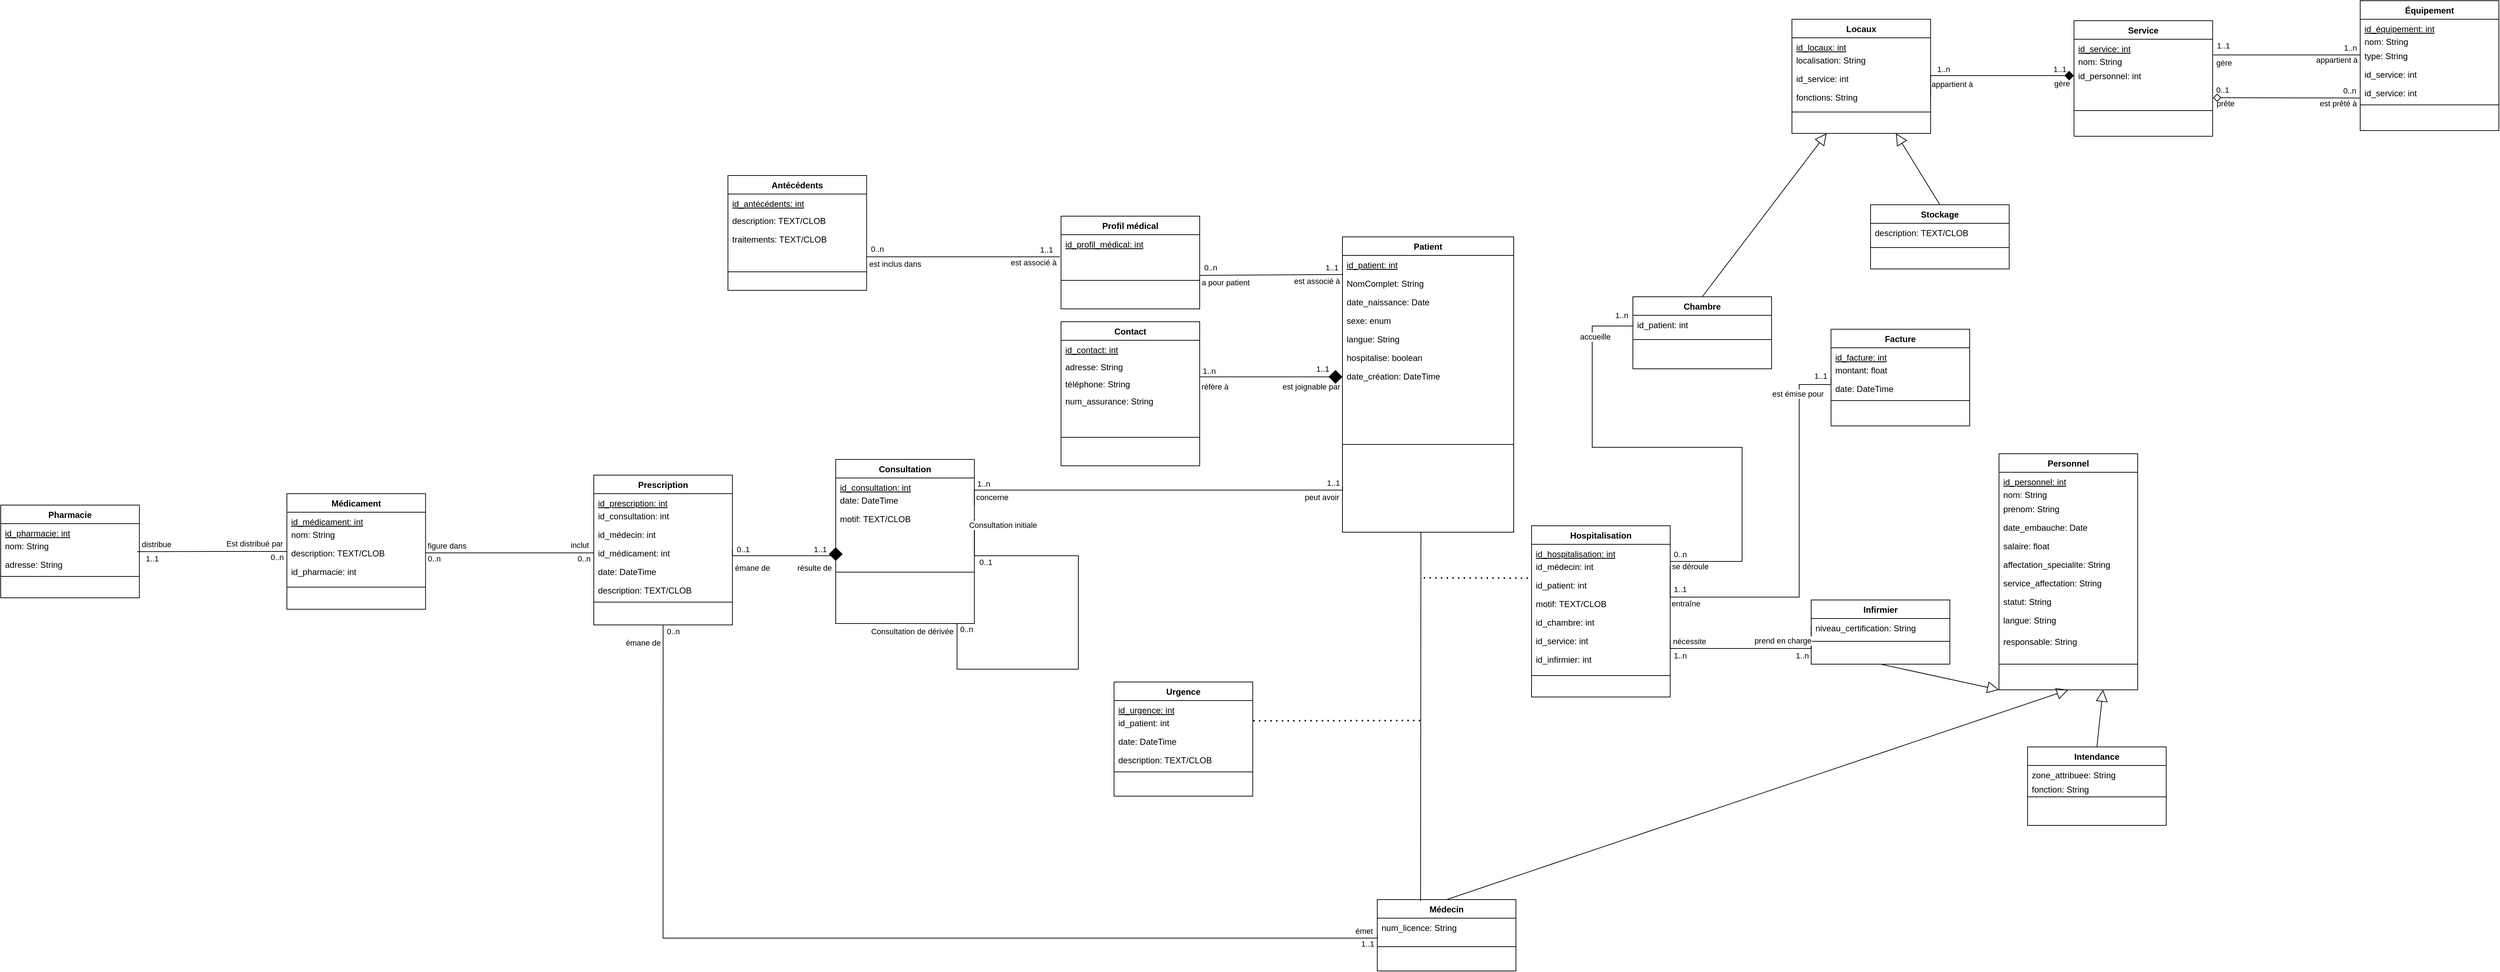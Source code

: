 <mxfile version="27.0.5" pages="2">
  <diagram id="6Sm_0GnPmlF0oke3MPKw" name="diagramme_classe">
    <mxGraphModel dx="3035" dy="1302" grid="1" gridSize="10" guides="1" tooltips="1" connect="1" arrows="1" fold="1" page="1" pageScale="1" pageWidth="1169" pageHeight="827" math="0" shadow="0">
      <root>
        <mxCell id="0" />
        <mxCell id="1" parent="0" />
        <mxCell id="fSSnkKhONHnSPeiWQdq9-19" value="Patient" style="swimlane;fontStyle=1;align=center;verticalAlign=top;childLayout=stackLayout;horizontal=1;startSize=26;horizontalStack=0;resizeParent=1;resizeLast=0;collapsible=1;marginBottom=0;rounded=0;shadow=0;strokeWidth=1;" parent="1" vertex="1">
          <mxGeometry x="80" y="295" width="240" height="414" as="geometry">
            <mxRectangle x="550" y="140" width="160" height="26" as="alternateBounds" />
          </mxGeometry>
        </mxCell>
        <mxCell id="fSSnkKhONHnSPeiWQdq9-20" value="id_patient: int" style="text;align=left;verticalAlign=top;spacingLeft=4;spacingRight=4;overflow=hidden;rotatable=0;points=[[0,0.5],[1,0.5]];portConstraint=eastwest;fontStyle=4" parent="fSSnkKhONHnSPeiWQdq9-19" vertex="1">
          <mxGeometry y="26" width="240" height="26" as="geometry" />
        </mxCell>
        <mxCell id="fSSnkKhONHnSPeiWQdq9-21" value="NomComplet: String" style="text;strokeColor=none;fillColor=none;align=left;verticalAlign=top;spacingLeft=4;spacingRight=4;overflow=hidden;rotatable=0;points=[[0,0.5],[1,0.5]];portConstraint=eastwest;whiteSpace=wrap;html=1;" parent="fSSnkKhONHnSPeiWQdq9-19" vertex="1">
          <mxGeometry y="52" width="240" height="26" as="geometry" />
        </mxCell>
        <mxCell id="fSSnkKhONHnSPeiWQdq9-23" value="date_naissance: Date" style="text;strokeColor=none;fillColor=none;align=left;verticalAlign=top;spacingLeft=4;spacingRight=4;overflow=hidden;rotatable=0;points=[[0,0.5],[1,0.5]];portConstraint=eastwest;whiteSpace=wrap;html=1;" parent="fSSnkKhONHnSPeiWQdq9-19" vertex="1">
          <mxGeometry y="78" width="240" height="26" as="geometry" />
        </mxCell>
        <mxCell id="LIPTSqcopBgNWa-e8DmY-1" value="sexe: enum" style="text;strokeColor=none;fillColor=none;align=left;verticalAlign=top;spacingLeft=4;spacingRight=4;overflow=hidden;rotatable=0;points=[[0,0.5],[1,0.5]];portConstraint=eastwest;whiteSpace=wrap;html=1;" parent="fSSnkKhONHnSPeiWQdq9-19" vertex="1">
          <mxGeometry y="104" width="240" height="26" as="geometry" />
        </mxCell>
        <mxCell id="Liz70xh0E30Ar9lDT0JQ-2" value="langue: String" style="text;align=left;verticalAlign=top;spacingLeft=4;spacingRight=4;overflow=hidden;rotatable=0;points=[[0,0.5],[1,0.5]];portConstraint=eastwest;rounded=0;shadow=0;html=0;" parent="fSSnkKhONHnSPeiWQdq9-19" vertex="1">
          <mxGeometry y="130" width="240" height="26" as="geometry" />
        </mxCell>
        <mxCell id="fSSnkKhONHnSPeiWQdq9-28" value="hospitalise: boolean" style="text;align=left;verticalAlign=top;spacingLeft=4;spacingRight=4;overflow=hidden;rotatable=0;points=[[0,0.5],[1,0.5]];portConstraint=eastwest;rounded=0;shadow=0;html=0;" parent="fSSnkKhONHnSPeiWQdq9-19" vertex="1">
          <mxGeometry y="156" width="240" height="26" as="geometry" />
        </mxCell>
        <mxCell id="Liz70xh0E30Ar9lDT0JQ-3" value="date_création: DateTime" style="text;align=left;verticalAlign=top;spacingLeft=4;spacingRight=4;overflow=hidden;rotatable=0;points=[[0,0.5],[1,0.5]];portConstraint=eastwest;rounded=0;shadow=0;html=0;" parent="fSSnkKhONHnSPeiWQdq9-19" vertex="1">
          <mxGeometry y="182" width="240" height="26" as="geometry" />
        </mxCell>
        <mxCell id="fSSnkKhONHnSPeiWQdq9-30" value="" style="line;html=1;strokeWidth=1;align=left;verticalAlign=middle;spacingTop=-1;spacingLeft=3;spacingRight=3;rotatable=0;labelPosition=right;points=[];portConstraint=eastwest;" parent="fSSnkKhONHnSPeiWQdq9-19" vertex="1">
          <mxGeometry y="208" width="240" height="166" as="geometry" />
        </mxCell>
        <mxCell id="fSSnkKhONHnSPeiWQdq9-31" value="Personnel" style="swimlane;fontStyle=1;align=center;verticalAlign=top;childLayout=stackLayout;horizontal=1;startSize=26;horizontalStack=0;resizeParent=1;resizeLast=0;collapsible=1;marginBottom=0;rounded=0;shadow=0;strokeWidth=1;" parent="1" vertex="1">
          <mxGeometry x="1000" y="599" width="194.29" height="331" as="geometry">
            <mxRectangle x="550" y="140" width="160" height="26" as="alternateBounds" />
          </mxGeometry>
        </mxCell>
        <mxCell id="fSSnkKhONHnSPeiWQdq9-40" value="id_personnel: int" style="text;align=left;verticalAlign=top;spacingLeft=4;spacingRight=4;overflow=hidden;rotatable=0;points=[[0,0.5],[1,0.5]];portConstraint=eastwest;rounded=0;shadow=0;html=0;fontStyle=4" parent="fSSnkKhONHnSPeiWQdq9-31" vertex="1">
          <mxGeometry y="26" width="194.29" height="18" as="geometry" />
        </mxCell>
        <mxCell id="WtJijDYXJvBTnk_VOGE1-14" value="nom: String" style="text;align=left;verticalAlign=top;spacingLeft=4;spacingRight=4;overflow=hidden;rotatable=0;points=[[0,0.5],[1,0.5]];portConstraint=eastwest;rounded=0;shadow=0;html=0;" parent="fSSnkKhONHnSPeiWQdq9-31" vertex="1">
          <mxGeometry y="44" width="194.29" height="20" as="geometry" />
        </mxCell>
        <mxCell id="WtJijDYXJvBTnk_VOGE1-13" value="prenom: String" style="text;align=left;verticalAlign=top;spacingLeft=4;spacingRight=4;overflow=hidden;rotatable=0;points=[[0,0.5],[1,0.5]];portConstraint=eastwest;rounded=0;shadow=0;html=0;" parent="fSSnkKhONHnSPeiWQdq9-31" vertex="1">
          <mxGeometry y="64" width="194.29" height="26" as="geometry" />
        </mxCell>
        <mxCell id="WtJijDYXJvBTnk_VOGE1-12" value="date_embauche: Date" style="text;align=left;verticalAlign=top;spacingLeft=4;spacingRight=4;overflow=hidden;rotatable=0;points=[[0,0.5],[1,0.5]];portConstraint=eastwest;rounded=0;shadow=0;html=0;" parent="fSSnkKhONHnSPeiWQdq9-31" vertex="1">
          <mxGeometry y="90" width="194.29" height="26" as="geometry" />
        </mxCell>
        <mxCell id="WtJijDYXJvBTnk_VOGE1-11" value="salaire: float" style="text;align=left;verticalAlign=top;spacingLeft=4;spacingRight=4;overflow=hidden;rotatable=0;points=[[0,0.5],[1,0.5]];portConstraint=eastwest;rounded=0;shadow=0;html=0;" parent="fSSnkKhONHnSPeiWQdq9-31" vertex="1">
          <mxGeometry y="116" width="194.29" height="26" as="geometry" />
        </mxCell>
        <mxCell id="WtJijDYXJvBTnk_VOGE1-10" value="affectation_specialite: String" style="text;align=left;verticalAlign=top;spacingLeft=4;spacingRight=4;overflow=hidden;rotatable=0;points=[[0,0.5],[1,0.5]];portConstraint=eastwest;rounded=0;shadow=0;html=0;" parent="fSSnkKhONHnSPeiWQdq9-31" vertex="1">
          <mxGeometry y="142" width="194.29" height="26" as="geometry" />
        </mxCell>
        <mxCell id="WtJijDYXJvBTnk_VOGE1-9" value="service_affectation: String" style="text;align=left;verticalAlign=top;spacingLeft=4;spacingRight=4;overflow=hidden;rotatable=0;points=[[0,0.5],[1,0.5]];portConstraint=eastwest;rounded=0;shadow=0;html=0;" parent="fSSnkKhONHnSPeiWQdq9-31" vertex="1">
          <mxGeometry y="168" width="194.29" height="26" as="geometry" />
        </mxCell>
        <mxCell id="OWp6cQi3-IxgY9qEHowN-1" value="statut: String" style="text;align=left;verticalAlign=top;spacingLeft=4;spacingRight=4;overflow=hidden;rotatable=0;points=[[0,0.5],[1,0.5]];portConstraint=eastwest;rounded=0;shadow=0;html=0;" parent="fSSnkKhONHnSPeiWQdq9-31" vertex="1">
          <mxGeometry y="194" width="194.29" height="26" as="geometry" />
        </mxCell>
        <mxCell id="Liz70xh0E30Ar9lDT0JQ-13" value="langue: String" style="text;align=left;verticalAlign=top;spacingLeft=4;spacingRight=4;overflow=hidden;rotatable=0;points=[[0,0.5],[1,0.5]];portConstraint=eastwest;rounded=0;shadow=0;html=0;" parent="fSSnkKhONHnSPeiWQdq9-31" vertex="1">
          <mxGeometry y="220" width="194.29" height="30" as="geometry" />
        </mxCell>
        <mxCell id="Liz70xh0E30Ar9lDT0JQ-14" value="responsable: String" style="text;align=left;verticalAlign=top;spacingLeft=4;spacingRight=4;overflow=hidden;rotatable=0;points=[[0,0.5],[1,0.5]];portConstraint=eastwest;rounded=0;shadow=0;html=0;" parent="fSSnkKhONHnSPeiWQdq9-31" vertex="1">
          <mxGeometry y="250" width="194.29" height="30" as="geometry" />
        </mxCell>
        <mxCell id="fSSnkKhONHnSPeiWQdq9-42" value="" style="line;html=1;strokeWidth=1;align=left;verticalAlign=middle;spacingTop=-1;spacingLeft=3;spacingRight=3;rotatable=0;labelPosition=right;points=[];portConstraint=eastwest;" parent="fSSnkKhONHnSPeiWQdq9-31" vertex="1">
          <mxGeometry y="280" width="194.29" height="30" as="geometry" />
        </mxCell>
        <mxCell id="o44cOPp-4JualUAl15hT-10" style="edgeStyle=orthogonalEdgeStyle;rounded=0;orthogonalLoop=1;jettySize=auto;html=1;exitX=0;exitY=0.5;exitDx=0;exitDy=0;entryX=0.5;entryY=1;entryDx=0;entryDy=0;endArrow=none;startFill=0;" parent="1" source="4HMBv36Nge665kwI8IaE-1" target="Liz70xh0E30Ar9lDT0JQ-55" edge="1">
          <mxGeometry relative="1" as="geometry">
            <Array as="points">
              <mxPoint x="129" y="1278" />
              <mxPoint x="-872" y="1278" />
            </Array>
          </mxGeometry>
        </mxCell>
        <mxCell id="o44cOPp-4JualUAl15hT-17" value="émane de" style="edgeLabel;html=1;align=center;verticalAlign=middle;resizable=0;points=[];" parent="o44cOPp-4JualUAl15hT-10" vertex="1" connectable="0">
          <mxGeometry x="0.819" relative="1" as="geometry">
            <mxPoint x="-28" y="-106" as="offset" />
          </mxGeometry>
        </mxCell>
        <mxCell id="4HMBv36Nge665kwI8IaE-1" value="Médecin" style="swimlane;fontStyle=1;align=center;verticalAlign=top;childLayout=stackLayout;horizontal=1;startSize=26;horizontalStack=0;resizeParent=1;resizeLast=0;collapsible=1;marginBottom=0;rounded=0;shadow=0;strokeWidth=1;" parent="1" vertex="1">
          <mxGeometry x="128.85" y="1224" width="194.29" height="100" as="geometry">
            <mxRectangle x="550" y="140" width="160" height="26" as="alternateBounds" />
          </mxGeometry>
        </mxCell>
        <mxCell id="4HMBv36Nge665kwI8IaE-4" value="num_licence: String" style="text;align=left;verticalAlign=top;spacingLeft=4;spacingRight=4;overflow=hidden;rotatable=0;points=[[0,0.5],[1,0.5]];portConstraint=eastwest;rounded=0;shadow=0;html=0;" parent="4HMBv36Nge665kwI8IaE-1" vertex="1">
          <mxGeometry y="26" width="194.29" height="26" as="geometry" />
        </mxCell>
        <mxCell id="4HMBv36Nge665kwI8IaE-9" value="" style="line;html=1;strokeWidth=1;align=left;verticalAlign=middle;spacingTop=-1;spacingLeft=3;spacingRight=3;rotatable=0;labelPosition=right;points=[];portConstraint=eastwest;" parent="4HMBv36Nge665kwI8IaE-1" vertex="1">
          <mxGeometry y="52" width="194.29" height="28" as="geometry" />
        </mxCell>
        <mxCell id="VJPBG330XnQBzx9i4Lb_-1" value="" style="html=1;verticalAlign=bottom;endArrow=block;curved=0;rounded=0;exitX=0.5;exitY=0;exitDx=0;exitDy=0;endFill=0;strokeWidth=1;jumpSize=10;fontSize=10;endSize=14;entryX=0.5;entryY=1;entryDx=0;entryDy=0;" parent="1" source="4HMBv36Nge665kwI8IaE-1" target="fSSnkKhONHnSPeiWQdq9-31" edge="1">
          <mxGeometry width="80" relative="1" as="geometry">
            <mxPoint x="630" y="1084" as="sourcePoint" />
            <mxPoint x="1110" y="939" as="targetPoint" />
          </mxGeometry>
        </mxCell>
        <mxCell id="BcY6Sn8Lkc4OsGFnqYsF-2" value="Infirmier" style="swimlane;fontStyle=1;align=center;verticalAlign=top;childLayout=stackLayout;horizontal=1;startSize=26;horizontalStack=0;resizeParent=1;resizeLast=0;collapsible=1;marginBottom=0;rounded=0;shadow=0;strokeWidth=1;" parent="1" vertex="1">
          <mxGeometry x="736.85" y="804" width="194.29" height="90" as="geometry">
            <mxRectangle x="550" y="140" width="160" height="26" as="alternateBounds" />
          </mxGeometry>
        </mxCell>
        <mxCell id="BcY6Sn8Lkc4OsGFnqYsF-4" value="niveau_certification: String" style="text;align=left;verticalAlign=top;spacingLeft=4;spacingRight=4;overflow=hidden;rotatable=0;points=[[0,0.5],[1,0.5]];portConstraint=eastwest;rounded=0;shadow=0;html=0;" parent="BcY6Sn8Lkc4OsGFnqYsF-2" vertex="1">
          <mxGeometry y="26" width="194.29" height="20" as="geometry" />
        </mxCell>
        <mxCell id="BcY6Sn8Lkc4OsGFnqYsF-6" value="" style="line;html=1;strokeWidth=1;align=left;verticalAlign=middle;spacingTop=-1;spacingLeft=3;spacingRight=3;rotatable=0;labelPosition=right;points=[];portConstraint=eastwest;" parent="BcY6Sn8Lkc4OsGFnqYsF-2" vertex="1">
          <mxGeometry y="46" width="194.29" height="24" as="geometry" />
        </mxCell>
        <mxCell id="BcY6Sn8Lkc4OsGFnqYsF-7" value="" style="html=1;verticalAlign=bottom;endArrow=block;curved=0;rounded=0;exitX=0.5;exitY=1;exitDx=0;exitDy=0;endFill=0;strokeWidth=1;jumpSize=10;fontSize=10;endSize=14;entryX=0;entryY=1;entryDx=0;entryDy=0;" parent="1" source="BcY6Sn8Lkc4OsGFnqYsF-2" target="fSSnkKhONHnSPeiWQdq9-31" edge="1">
          <mxGeometry width="80" relative="1" as="geometry">
            <mxPoint x="757" y="1064" as="sourcePoint" />
            <mxPoint x="930" y="939" as="targetPoint" />
          </mxGeometry>
        </mxCell>
        <mxCell id="eylT0aVJR5v2lH_k7m9G-1" value="Intendance" style="swimlane;fontStyle=1;align=center;verticalAlign=top;childLayout=stackLayout;horizontal=1;startSize=26;horizontalStack=0;resizeParent=1;resizeLast=0;collapsible=1;marginBottom=0;rounded=0;shadow=0;strokeWidth=1;" parent="1" vertex="1">
          <mxGeometry x="1040" y="1010" width="194.29" height="110" as="geometry">
            <mxRectangle x="550" y="140" width="160" height="26" as="alternateBounds" />
          </mxGeometry>
        </mxCell>
        <mxCell id="eylT0aVJR5v2lH_k7m9G-3" value="zone_attribuee: String" style="text;align=left;verticalAlign=top;spacingLeft=4;spacingRight=4;overflow=hidden;rotatable=0;points=[[0,0.5],[1,0.5]];portConstraint=eastwest;rounded=0;shadow=0;html=0;" parent="eylT0aVJR5v2lH_k7m9G-1" vertex="1">
          <mxGeometry y="26" width="194.29" height="20" as="geometry" />
        </mxCell>
        <mxCell id="OWp6cQi3-IxgY9qEHowN-2" value="fonction: String" style="text;align=left;verticalAlign=top;spacingLeft=4;spacingRight=4;overflow=hidden;rotatable=0;points=[[0,0.5],[1,0.5]];portConstraint=eastwest;rounded=0;shadow=0;html=0;" parent="eylT0aVJR5v2lH_k7m9G-1" vertex="1">
          <mxGeometry y="46" width="194.29" height="20" as="geometry" />
        </mxCell>
        <mxCell id="eylT0aVJR5v2lH_k7m9G-5" value="" style="line;html=1;strokeWidth=1;align=left;verticalAlign=middle;spacingTop=-1;spacingLeft=3;spacingRight=3;rotatable=0;labelPosition=right;points=[];portConstraint=eastwest;" parent="eylT0aVJR5v2lH_k7m9G-1" vertex="1">
          <mxGeometry y="66" width="194.29" height="8" as="geometry" />
        </mxCell>
        <mxCell id="Liz70xh0E30Ar9lDT0JQ-4" value="Profil médical" style="swimlane;fontStyle=1;align=center;verticalAlign=top;childLayout=stackLayout;horizontal=1;startSize=26;horizontalStack=0;resizeParent=1;resizeLast=0;collapsible=1;marginBottom=0;rounded=0;shadow=0;strokeWidth=1;" parent="1" vertex="1">
          <mxGeometry x="-314.29" y="266" width="194.29" height="130" as="geometry">
            <mxRectangle x="550" y="140" width="160" height="26" as="alternateBounds" />
          </mxGeometry>
        </mxCell>
        <mxCell id="Liz70xh0E30Ar9lDT0JQ-5" value="id_profil_médical: int" style="text;align=left;verticalAlign=top;spacingLeft=4;spacingRight=4;overflow=hidden;rotatable=0;points=[[0,0.5],[1,0.5]];portConstraint=eastwest;rounded=0;shadow=0;html=0;fontStyle=4;fontFamily=Helvetica;fontSize=12;fontColor=default;" parent="Liz70xh0E30Ar9lDT0JQ-4" vertex="1">
          <mxGeometry y="26" width="194.29" height="24" as="geometry" />
        </mxCell>
        <mxCell id="Liz70xh0E30Ar9lDT0JQ-7" value="" style="line;html=1;strokeWidth=1;align=left;verticalAlign=middle;spacingTop=-1;spacingLeft=3;spacingRight=3;rotatable=0;labelPosition=right;points=[];portConstraint=eastwest;" parent="Liz70xh0E30Ar9lDT0JQ-4" vertex="1">
          <mxGeometry y="50" width="194.29" height="80" as="geometry" />
        </mxCell>
        <mxCell id="Liz70xh0E30Ar9lDT0JQ-15" value="Chambre" style="swimlane;fontStyle=1;align=center;verticalAlign=top;childLayout=stackLayout;horizontal=1;startSize=26;horizontalStack=0;resizeParent=1;resizeLast=0;collapsible=1;marginBottom=0;rounded=0;shadow=0;strokeWidth=1;" parent="1" vertex="1">
          <mxGeometry x="487" y="379" width="194.29" height="101" as="geometry">
            <mxRectangle x="550" y="140" width="160" height="26" as="alternateBounds" />
          </mxGeometry>
        </mxCell>
        <mxCell id="Liz70xh0E30Ar9lDT0JQ-19" value="id_patient: int" style="text;align=left;verticalAlign=top;spacingLeft=4;spacingRight=4;overflow=hidden;rotatable=0;points=[[0,0.5],[1,0.5]];portConstraint=eastwest;rounded=0;shadow=0;html=0;" parent="Liz70xh0E30Ar9lDT0JQ-15" vertex="1">
          <mxGeometry y="26" width="194.29" height="26" as="geometry" />
        </mxCell>
        <mxCell id="Liz70xh0E30Ar9lDT0JQ-22" value="" style="line;html=1;strokeWidth=1;align=left;verticalAlign=middle;spacingTop=-1;spacingLeft=3;spacingRight=3;rotatable=0;labelPosition=right;points=[];portConstraint=eastwest;" parent="Liz70xh0E30Ar9lDT0JQ-15" vertex="1">
          <mxGeometry y="52" width="194.29" height="16" as="geometry" />
        </mxCell>
        <mxCell id="Liz70xh0E30Ar9lDT0JQ-23" value="Service" style="swimlane;fontStyle=1;align=center;verticalAlign=top;childLayout=stackLayout;horizontal=1;startSize=26;horizontalStack=0;resizeParent=1;resizeLast=0;collapsible=1;marginBottom=0;rounded=0;shadow=0;strokeWidth=1;" parent="1" vertex="1">
          <mxGeometry x="1105.05" y="-8" width="194.29" height="162" as="geometry">
            <mxRectangle x="550" y="140" width="160" height="26" as="alternateBounds" />
          </mxGeometry>
        </mxCell>
        <mxCell id="Liz70xh0E30Ar9lDT0JQ-24" value="id_service: int" style="text;align=left;verticalAlign=top;spacingLeft=4;spacingRight=4;overflow=hidden;rotatable=0;points=[[0,0.5],[1,0.5]];portConstraint=eastwest;rounded=0;shadow=0;html=0;fontStyle=4" parent="Liz70xh0E30Ar9lDT0JQ-23" vertex="1">
          <mxGeometry y="26" width="194.29" height="18" as="geometry" />
        </mxCell>
        <mxCell id="Liz70xh0E30Ar9lDT0JQ-25" value="nom: String" style="text;align=left;verticalAlign=top;spacingLeft=4;spacingRight=4;overflow=hidden;rotatable=0;points=[[0,0.5],[1,0.5]];portConstraint=eastwest;rounded=0;shadow=0;html=0;" parent="Liz70xh0E30Ar9lDT0JQ-23" vertex="1">
          <mxGeometry y="44" width="194.29" height="20" as="geometry" />
        </mxCell>
        <mxCell id="Liz70xh0E30Ar9lDT0JQ-26" value="id_personnel: int" style="text;align=left;verticalAlign=top;spacingLeft=4;spacingRight=4;overflow=hidden;rotatable=0;points=[[0,0.5],[1,0.5]];portConstraint=eastwest;rounded=0;shadow=0;html=0;" parent="Liz70xh0E30Ar9lDT0JQ-23" vertex="1">
          <mxGeometry y="64" width="194.29" height="26" as="geometry" />
        </mxCell>
        <mxCell id="Liz70xh0E30Ar9lDT0JQ-30" value="" style="line;html=1;strokeWidth=1;align=left;verticalAlign=middle;spacingTop=-1;spacingLeft=3;spacingRight=3;rotatable=0;labelPosition=right;points=[];portConstraint=eastwest;" parent="Liz70xh0E30Ar9lDT0JQ-23" vertex="1">
          <mxGeometry y="90" width="194.29" height="72" as="geometry" />
        </mxCell>
        <mxCell id="Liz70xh0E30Ar9lDT0JQ-31" value="Équipement" style="swimlane;fontStyle=1;align=center;verticalAlign=top;childLayout=stackLayout;horizontal=1;startSize=26;horizontalStack=0;resizeParent=1;resizeLast=0;collapsible=1;marginBottom=0;rounded=0;shadow=0;strokeWidth=1;" parent="1" vertex="1">
          <mxGeometry x="1506.13" y="-36" width="194.29" height="182" as="geometry">
            <mxRectangle x="550" y="140" width="160" height="26" as="alternateBounds" />
          </mxGeometry>
        </mxCell>
        <mxCell id="Liz70xh0E30Ar9lDT0JQ-32" value="id_équipement: int" style="text;align=left;verticalAlign=top;spacingLeft=4;spacingRight=4;overflow=hidden;rotatable=0;points=[[0,0.5],[1,0.5]];portConstraint=eastwest;rounded=0;shadow=0;html=0;fontStyle=4" parent="Liz70xh0E30Ar9lDT0JQ-31" vertex="1">
          <mxGeometry y="26" width="194.29" height="18" as="geometry" />
        </mxCell>
        <mxCell id="Liz70xh0E30Ar9lDT0JQ-33" value="nom: String" style="text;align=left;verticalAlign=top;spacingLeft=4;spacingRight=4;overflow=hidden;rotatable=0;points=[[0,0.5],[1,0.5]];portConstraint=eastwest;rounded=0;shadow=0;html=0;" parent="Liz70xh0E30Ar9lDT0JQ-31" vertex="1">
          <mxGeometry y="44" width="194.29" height="20" as="geometry" />
        </mxCell>
        <mxCell id="Liz70xh0E30Ar9lDT0JQ-34" value="type: String" style="text;align=left;verticalAlign=top;spacingLeft=4;spacingRight=4;overflow=hidden;rotatable=0;points=[[0,0.5],[1,0.5]];portConstraint=eastwest;rounded=0;shadow=0;html=0;" parent="Liz70xh0E30Ar9lDT0JQ-31" vertex="1">
          <mxGeometry y="64" width="194.29" height="26" as="geometry" />
        </mxCell>
        <mxCell id="Liz70xh0E30Ar9lDT0JQ-35" value="id_service: int" style="text;align=left;verticalAlign=top;spacingLeft=4;spacingRight=4;overflow=hidden;rotatable=0;points=[[0,0.5],[1,0.5]];portConstraint=eastwest;rounded=0;shadow=0;html=0;" parent="Liz70xh0E30Ar9lDT0JQ-31" vertex="1">
          <mxGeometry y="90" width="194.29" height="26" as="geometry" />
        </mxCell>
        <mxCell id="Liz70xh0E30Ar9lDT0JQ-36" value="id_service: int" style="text;align=left;verticalAlign=top;spacingLeft=4;spacingRight=4;overflow=hidden;rotatable=0;points=[[0,0.5],[1,0.5]];portConstraint=eastwest;rounded=0;shadow=0;html=0;" parent="Liz70xh0E30Ar9lDT0JQ-31" vertex="1">
          <mxGeometry y="116" width="194.29" height="26" as="geometry" />
        </mxCell>
        <mxCell id="Liz70xh0E30Ar9lDT0JQ-38" value="" style="line;html=1;strokeWidth=1;align=left;verticalAlign=middle;spacingTop=-1;spacingLeft=3;spacingRight=3;rotatable=0;labelPosition=right;points=[];portConstraint=eastwest;" parent="Liz70xh0E30Ar9lDT0JQ-31" vertex="1">
          <mxGeometry y="142" width="194.29" height="8" as="geometry" />
        </mxCell>
        <mxCell id="Liz70xh0E30Ar9lDT0JQ-39" value="Pharmacie" style="swimlane;fontStyle=1;align=center;verticalAlign=top;childLayout=stackLayout;horizontal=1;startSize=26;horizontalStack=0;resizeParent=1;resizeLast=0;collapsible=1;marginBottom=0;rounded=0;shadow=0;strokeWidth=1;" parent="1" vertex="1">
          <mxGeometry x="-1800" y="671" width="194.29" height="130" as="geometry">
            <mxRectangle x="550" y="140" width="160" height="26" as="alternateBounds" />
          </mxGeometry>
        </mxCell>
        <mxCell id="Liz70xh0E30Ar9lDT0JQ-40" value="id_pharmacie: int" style="text;align=left;verticalAlign=top;spacingLeft=4;spacingRight=4;overflow=hidden;rotatable=0;points=[[0,0.5],[1,0.5]];portConstraint=eastwest;rounded=0;shadow=0;html=0;fontStyle=4" parent="Liz70xh0E30Ar9lDT0JQ-39" vertex="1">
          <mxGeometry y="26" width="194.29" height="18" as="geometry" />
        </mxCell>
        <mxCell id="Liz70xh0E30Ar9lDT0JQ-41" value="nom: String" style="text;align=left;verticalAlign=top;spacingLeft=4;spacingRight=4;overflow=hidden;rotatable=0;points=[[0,0.5],[1,0.5]];portConstraint=eastwest;rounded=0;shadow=0;html=0;" parent="Liz70xh0E30Ar9lDT0JQ-39" vertex="1">
          <mxGeometry y="44" width="194.29" height="26" as="geometry" />
        </mxCell>
        <mxCell id="Liz70xh0E30Ar9lDT0JQ-42" value="adresse: String" style="text;align=left;verticalAlign=top;spacingLeft=4;spacingRight=4;overflow=hidden;rotatable=0;points=[[0,0.5],[1,0.5]];portConstraint=eastwest;rounded=0;shadow=0;html=0;" parent="Liz70xh0E30Ar9lDT0JQ-39" vertex="1">
          <mxGeometry y="70" width="194.29" height="26" as="geometry" />
        </mxCell>
        <mxCell id="Liz70xh0E30Ar9lDT0JQ-46" value="" style="line;html=1;strokeWidth=1;align=left;verticalAlign=middle;spacingTop=-1;spacingLeft=3;spacingRight=3;rotatable=0;labelPosition=right;points=[];portConstraint=eastwest;" parent="Liz70xh0E30Ar9lDT0JQ-39" vertex="1">
          <mxGeometry y="96" width="194.29" height="8" as="geometry" />
        </mxCell>
        <mxCell id="Liz70xh0E30Ar9lDT0JQ-47" value="Hospitalisation" style="swimlane;fontStyle=1;align=center;verticalAlign=top;childLayout=stackLayout;horizontal=1;startSize=26;horizontalStack=0;resizeParent=1;resizeLast=0;collapsible=1;marginBottom=0;rounded=0;shadow=0;strokeWidth=1;" parent="1" vertex="1">
          <mxGeometry x="345.0" y="700" width="194.29" height="240" as="geometry">
            <mxRectangle x="550" y="140" width="160" height="26" as="alternateBounds" />
          </mxGeometry>
        </mxCell>
        <mxCell id="Liz70xh0E30Ar9lDT0JQ-48" value="id_hospitalisation: int" style="text;align=left;verticalAlign=top;spacingLeft=4;spacingRight=4;overflow=hidden;rotatable=0;points=[[0,0.5],[1,0.5]];portConstraint=eastwest;rounded=0;shadow=0;html=0;fontStyle=4" parent="Liz70xh0E30Ar9lDT0JQ-47" vertex="1">
          <mxGeometry y="26" width="194.29" height="18" as="geometry" />
        </mxCell>
        <mxCell id="Liz70xh0E30Ar9lDT0JQ-49" value="id_médecin: int" style="text;align=left;verticalAlign=top;spacingLeft=4;spacingRight=4;overflow=hidden;rotatable=0;points=[[0,0.5],[1,0.5]];portConstraint=eastwest;rounded=0;shadow=0;html=0;" parent="Liz70xh0E30Ar9lDT0JQ-47" vertex="1">
          <mxGeometry y="44" width="194.29" height="26" as="geometry" />
        </mxCell>
        <mxCell id="Liz70xh0E30Ar9lDT0JQ-50" value="id_patient: int" style="text;align=left;verticalAlign=top;spacingLeft=4;spacingRight=4;overflow=hidden;rotatable=0;points=[[0,0.5],[1,0.5]];portConstraint=eastwest;rounded=0;shadow=0;html=0;" parent="Liz70xh0E30Ar9lDT0JQ-47" vertex="1">
          <mxGeometry y="70" width="194.29" height="26" as="geometry" />
        </mxCell>
        <mxCell id="Liz70xh0E30Ar9lDT0JQ-51" value="motif: TEXT/CLOB" style="text;align=left;verticalAlign=top;spacingLeft=4;spacingRight=4;overflow=hidden;rotatable=0;points=[[0,0.5],[1,0.5]];portConstraint=eastwest;rounded=0;shadow=0;html=0;" parent="Liz70xh0E30Ar9lDT0JQ-47" vertex="1">
          <mxGeometry y="96" width="194.29" height="26" as="geometry" />
        </mxCell>
        <mxCell id="Liz70xh0E30Ar9lDT0JQ-52" value="id_chambre: int" style="text;align=left;verticalAlign=top;spacingLeft=4;spacingRight=4;overflow=hidden;rotatable=0;points=[[0,0.5],[1,0.5]];portConstraint=eastwest;rounded=0;shadow=0;html=0;" parent="Liz70xh0E30Ar9lDT0JQ-47" vertex="1">
          <mxGeometry y="122" width="194.29" height="26" as="geometry" />
        </mxCell>
        <mxCell id="Liz70xh0E30Ar9lDT0JQ-53" value="id_service: int" style="text;align=left;verticalAlign=top;spacingLeft=4;spacingRight=4;overflow=hidden;rotatable=0;points=[[0,0.5],[1,0.5]];portConstraint=eastwest;rounded=0;shadow=0;html=0;" parent="Liz70xh0E30Ar9lDT0JQ-47" vertex="1">
          <mxGeometry y="148" width="194.29" height="26" as="geometry" />
        </mxCell>
        <mxCell id="Liz70xh0E30Ar9lDT0JQ-98" value="id_infirmier: int" style="text;align=left;verticalAlign=top;spacingLeft=4;spacingRight=4;overflow=hidden;rotatable=0;points=[[0,0.5],[1,0.5]];portConstraint=eastwest;rounded=0;shadow=0;html=0;" parent="Liz70xh0E30Ar9lDT0JQ-47" vertex="1">
          <mxGeometry y="174" width="194.29" height="26" as="geometry" />
        </mxCell>
        <mxCell id="Liz70xh0E30Ar9lDT0JQ-54" value="" style="line;html=1;strokeWidth=1;align=left;verticalAlign=middle;spacingTop=-1;spacingLeft=3;spacingRight=3;rotatable=0;labelPosition=right;points=[];portConstraint=eastwest;" parent="Liz70xh0E30Ar9lDT0JQ-47" vertex="1">
          <mxGeometry y="200" width="194.29" height="20" as="geometry" />
        </mxCell>
        <mxCell id="o44cOPp-4JualUAl15hT-55" style="edgeStyle=orthogonalEdgeStyle;rounded=0;orthogonalLoop=1;jettySize=auto;html=1;exitX=1;exitY=0.5;exitDx=0;exitDy=0;endArrow=diamond;endFill=1;endSize=17;" parent="1" source="Liz70xh0E30Ar9lDT0JQ-55" edge="1">
          <mxGeometry relative="1" as="geometry">
            <Array as="points">
              <mxPoint x="-775" y="742" />
            </Array>
            <mxPoint x="-630" y="730" as="targetPoint" />
          </mxGeometry>
        </mxCell>
        <mxCell id="o44cOPp-4JualUAl15hT-57" value="résulte de" style="edgeLabel;html=1;align=center;verticalAlign=middle;resizable=0;points=[];" parent="o44cOPp-4JualUAl15hT-55" vertex="1" connectable="0">
          <mxGeometry x="0.8" y="2" relative="1" as="geometry">
            <mxPoint x="-26" y="19" as="offset" />
          </mxGeometry>
        </mxCell>
        <mxCell id="o44cOPp-4JualUAl15hT-59" value="0..1" style="edgeLabel;html=1;align=center;verticalAlign=middle;resizable=0;points=[];" parent="o44cOPp-4JualUAl15hT-55" vertex="1" connectable="0">
          <mxGeometry x="-0.706" y="3" relative="1" as="geometry">
            <mxPoint x="-2" y="-6" as="offset" />
          </mxGeometry>
        </mxCell>
        <mxCell id="Liz70xh0E30Ar9lDT0JQ-55" value="Prescription" style="swimlane;fontStyle=1;align=center;verticalAlign=top;childLayout=stackLayout;horizontal=1;startSize=26;horizontalStack=0;resizeParent=1;resizeLast=0;collapsible=1;marginBottom=0;rounded=0;shadow=0;strokeWidth=1;" parent="1" vertex="1">
          <mxGeometry x="-969" y="629" width="194.29" height="210" as="geometry">
            <mxRectangle x="550" y="140" width="160" height="26" as="alternateBounds" />
          </mxGeometry>
        </mxCell>
        <mxCell id="Liz70xh0E30Ar9lDT0JQ-56" value="id_prescription: int" style="text;align=left;verticalAlign=top;spacingLeft=4;spacingRight=4;overflow=hidden;rotatable=0;points=[[0,0.5],[1,0.5]];portConstraint=eastwest;rounded=0;shadow=0;html=0;fontStyle=4" parent="Liz70xh0E30Ar9lDT0JQ-55" vertex="1">
          <mxGeometry y="26" width="194.29" height="18" as="geometry" />
        </mxCell>
        <mxCell id="Liz70xh0E30Ar9lDT0JQ-57" value="id_consultation: int" style="text;align=left;verticalAlign=top;spacingLeft=4;spacingRight=4;overflow=hidden;rotatable=0;points=[[0,0.5],[1,0.5]];portConstraint=eastwest;rounded=0;shadow=0;html=0;" parent="Liz70xh0E30Ar9lDT0JQ-55" vertex="1">
          <mxGeometry y="44" width="194.29" height="26" as="geometry" />
        </mxCell>
        <mxCell id="Liz70xh0E30Ar9lDT0JQ-58" value="id_médecin: int" style="text;align=left;verticalAlign=top;spacingLeft=4;spacingRight=4;overflow=hidden;rotatable=0;points=[[0,0.5],[1,0.5]];portConstraint=eastwest;rounded=0;shadow=0;html=0;" parent="Liz70xh0E30Ar9lDT0JQ-55" vertex="1">
          <mxGeometry y="70" width="194.29" height="26" as="geometry" />
        </mxCell>
        <mxCell id="7mnhMrXWLqBICXK2y1j6-2" value="id_médicament: int" style="text;align=left;verticalAlign=top;spacingLeft=4;spacingRight=4;overflow=hidden;rotatable=0;points=[[0,0.5],[1,0.5]];portConstraint=eastwest;rounded=0;shadow=0;html=0;" parent="Liz70xh0E30Ar9lDT0JQ-55" vertex="1">
          <mxGeometry y="96" width="194.29" height="26" as="geometry" />
        </mxCell>
        <mxCell id="Liz70xh0E30Ar9lDT0JQ-59" value="date: DateTime" style="text;align=left;verticalAlign=top;spacingLeft=4;spacingRight=4;overflow=hidden;rotatable=0;points=[[0,0.5],[1,0.5]];portConstraint=eastwest;rounded=0;shadow=0;html=0;" parent="Liz70xh0E30Ar9lDT0JQ-55" vertex="1">
          <mxGeometry y="122" width="194.29" height="26" as="geometry" />
        </mxCell>
        <mxCell id="Liz70xh0E30Ar9lDT0JQ-60" value="description: TEXT/CLOB" style="text;align=left;verticalAlign=top;spacingLeft=4;spacingRight=4;overflow=hidden;rotatable=0;points=[[0,0.5],[1,0.5]];portConstraint=eastwest;rounded=0;shadow=0;html=0;" parent="Liz70xh0E30Ar9lDT0JQ-55" vertex="1">
          <mxGeometry y="148" width="194.29" height="26" as="geometry" />
        </mxCell>
        <mxCell id="Liz70xh0E30Ar9lDT0JQ-62" value="" style="line;html=1;strokeWidth=1;align=left;verticalAlign=middle;spacingTop=-1;spacingLeft=3;spacingRight=3;rotatable=0;labelPosition=right;points=[];portConstraint=eastwest;" parent="Liz70xh0E30Ar9lDT0JQ-55" vertex="1">
          <mxGeometry y="174" width="194.29" height="8" as="geometry" />
        </mxCell>
        <mxCell id="Liz70xh0E30Ar9lDT0JQ-63" value="Consultation" style="swimlane;fontStyle=1;align=center;verticalAlign=top;childLayout=stackLayout;horizontal=1;startSize=26;horizontalStack=0;resizeParent=1;resizeLast=0;collapsible=1;marginBottom=0;rounded=0;shadow=0;strokeWidth=1;" parent="1" vertex="1">
          <mxGeometry x="-630" y="607" width="194.29" height="230" as="geometry">
            <mxRectangle x="550" y="140" width="160" height="26" as="alternateBounds" />
          </mxGeometry>
        </mxCell>
        <mxCell id="Liz70xh0E30Ar9lDT0JQ-64" value="id_consultation: int" style="text;align=left;verticalAlign=top;spacingLeft=4;spacingRight=4;overflow=hidden;rotatable=0;points=[[0,0.5],[1,0.5]];portConstraint=eastwest;rounded=0;shadow=0;html=0;fontStyle=4" parent="Liz70xh0E30Ar9lDT0JQ-63" vertex="1">
          <mxGeometry y="26" width="194.29" height="18" as="geometry" />
        </mxCell>
        <mxCell id="Liz70xh0E30Ar9lDT0JQ-67" value="date: DateTime" style="text;align=left;verticalAlign=top;spacingLeft=4;spacingRight=4;overflow=hidden;rotatable=0;points=[[0,0.5],[1,0.5]];portConstraint=eastwest;rounded=0;shadow=0;html=0;" parent="Liz70xh0E30Ar9lDT0JQ-63" vertex="1">
          <mxGeometry y="44" width="194.29" height="26" as="geometry" />
        </mxCell>
        <mxCell id="Liz70xh0E30Ar9lDT0JQ-97" value="motif: TEXT/CLOB" style="text;align=left;verticalAlign=top;spacingLeft=4;spacingRight=4;overflow=hidden;rotatable=0;points=[[0,0.5],[1,0.5]];portConstraint=eastwest;rounded=0;shadow=0;html=0;" parent="Liz70xh0E30Ar9lDT0JQ-63" vertex="1">
          <mxGeometry y="70" width="194.29" height="26" as="geometry" />
        </mxCell>
        <mxCell id="Liz70xh0E30Ar9lDT0JQ-70" value="" style="line;html=1;strokeWidth=1;align=left;verticalAlign=middle;spacingTop=-1;spacingLeft=3;spacingRight=3;rotatable=0;labelPosition=right;points=[];portConstraint=eastwest;" parent="Liz70xh0E30Ar9lDT0JQ-63" vertex="1">
          <mxGeometry y="96" width="194.29" height="124" as="geometry" />
        </mxCell>
        <mxCell id="o44cOPp-4JualUAl15hT-4" style="edgeStyle=orthogonalEdgeStyle;rounded=0;orthogonalLoop=1;jettySize=auto;html=1;exitX=0.5;exitY=1;exitDx=0;exitDy=0;endArrow=none;startFill=0;entryX=1;entryY=0.5;entryDx=0;entryDy=0;" parent="Liz70xh0E30Ar9lDT0JQ-63" source="Liz70xh0E30Ar9lDT0JQ-63" edge="1">
          <mxGeometry relative="1" as="geometry">
            <mxPoint x="194.29" y="83" as="targetPoint" />
            <Array as="points">
              <mxPoint x="170" y="230" />
              <mxPoint x="170" y="294" />
              <mxPoint x="340" y="294" />
              <mxPoint x="340" y="135" />
            </Array>
          </mxGeometry>
        </mxCell>
        <mxCell id="o44cOPp-4JualUAl15hT-11" value="Consultation initiale" style="edgeLabel;html=1;align=center;verticalAlign=middle;resizable=0;points=[];" parent="o44cOPp-4JualUAl15hT-4" vertex="1" connectable="0">
          <mxGeometry x="0.944" y="-1" relative="1" as="geometry">
            <mxPoint x="38" y="-10" as="offset" />
          </mxGeometry>
        </mxCell>
        <mxCell id="o44cOPp-4JualUAl15hT-12" value="Consultation de dérivée" style="edgeLabel;html=1;align=center;verticalAlign=middle;resizable=0;points=[];" parent="o44cOPp-4JualUAl15hT-4" vertex="1" connectable="0">
          <mxGeometry x="-0.974" y="-1" relative="1" as="geometry">
            <mxPoint x="1" y="10" as="offset" />
          </mxGeometry>
        </mxCell>
        <mxCell id="Liz70xh0E30Ar9lDT0JQ-71" value="Urgence" style="swimlane;fontStyle=1;align=center;verticalAlign=top;childLayout=stackLayout;horizontal=1;startSize=26;horizontalStack=0;resizeParent=1;resizeLast=0;collapsible=1;marginBottom=0;rounded=0;shadow=0;strokeWidth=1;" parent="1" vertex="1">
          <mxGeometry x="-240" y="919" width="194.29" height="160" as="geometry">
            <mxRectangle x="550" y="140" width="160" height="26" as="alternateBounds" />
          </mxGeometry>
        </mxCell>
        <mxCell id="Liz70xh0E30Ar9lDT0JQ-72" value="id_urgence: int" style="text;align=left;verticalAlign=top;spacingLeft=4;spacingRight=4;overflow=hidden;rotatable=0;points=[[0,0.5],[1,0.5]];portConstraint=eastwest;rounded=0;shadow=0;html=0;fontStyle=4" parent="Liz70xh0E30Ar9lDT0JQ-71" vertex="1">
          <mxGeometry y="26" width="194.29" height="18" as="geometry" />
        </mxCell>
        <mxCell id="Liz70xh0E30Ar9lDT0JQ-73" value="id_patient: int" style="text;align=left;verticalAlign=top;spacingLeft=4;spacingRight=4;overflow=hidden;rotatable=0;points=[[0,0.5],[1,0.5]];portConstraint=eastwest;rounded=0;shadow=0;html=0;" parent="Liz70xh0E30Ar9lDT0JQ-71" vertex="1">
          <mxGeometry y="44" width="194.29" height="26" as="geometry" />
        </mxCell>
        <mxCell id="Liz70xh0E30Ar9lDT0JQ-74" value="date: DateTime" style="text;align=left;verticalAlign=top;spacingLeft=4;spacingRight=4;overflow=hidden;rotatable=0;points=[[0,0.5],[1,0.5]];portConstraint=eastwest;rounded=0;shadow=0;html=0;" parent="Liz70xh0E30Ar9lDT0JQ-71" vertex="1">
          <mxGeometry y="70" width="194.29" height="26" as="geometry" />
        </mxCell>
        <mxCell id="Liz70xh0E30Ar9lDT0JQ-75" value="description: TEXT/CLOB" style="text;align=left;verticalAlign=top;spacingLeft=4;spacingRight=4;overflow=hidden;rotatable=0;points=[[0,0.5],[1,0.5]];portConstraint=eastwest;rounded=0;shadow=0;html=0;" parent="Liz70xh0E30Ar9lDT0JQ-71" vertex="1">
          <mxGeometry y="96" width="194.29" height="26" as="geometry" />
        </mxCell>
        <mxCell id="Liz70xh0E30Ar9lDT0JQ-78" value="" style="line;html=1;strokeWidth=1;align=left;verticalAlign=middle;spacingTop=-1;spacingLeft=3;spacingRight=3;rotatable=0;labelPosition=right;points=[];portConstraint=eastwest;" parent="Liz70xh0E30Ar9lDT0JQ-71" vertex="1">
          <mxGeometry y="122" width="194.29" height="8" as="geometry" />
        </mxCell>
        <mxCell id="Liz70xh0E30Ar9lDT0JQ-79" value="Facture" style="swimlane;fontStyle=1;align=center;verticalAlign=top;childLayout=stackLayout;horizontal=1;startSize=26;horizontalStack=0;resizeParent=1;resizeLast=0;collapsible=1;marginBottom=0;rounded=0;shadow=0;strokeWidth=1;" parent="1" vertex="1">
          <mxGeometry x="764.64" y="424.5" width="194.29" height="135.5" as="geometry">
            <mxRectangle x="550" y="140" width="160" height="26" as="alternateBounds" />
          </mxGeometry>
        </mxCell>
        <mxCell id="Liz70xh0E30Ar9lDT0JQ-80" value="id_facture: int" style="text;align=left;verticalAlign=top;spacingLeft=4;spacingRight=4;overflow=hidden;rotatable=0;points=[[0,0.5],[1,0.5]];portConstraint=eastwest;rounded=0;shadow=0;html=0;fontStyle=4" parent="Liz70xh0E30Ar9lDT0JQ-79" vertex="1">
          <mxGeometry y="26" width="194.29" height="18" as="geometry" />
        </mxCell>
        <mxCell id="Liz70xh0E30Ar9lDT0JQ-82" value="montant: float" style="text;align=left;verticalAlign=top;spacingLeft=4;spacingRight=4;overflow=hidden;rotatable=0;points=[[0,0.5],[1,0.5]];portConstraint=eastwest;rounded=0;shadow=0;html=0;" parent="Liz70xh0E30Ar9lDT0JQ-79" vertex="1">
          <mxGeometry y="44" width="194.29" height="26" as="geometry" />
        </mxCell>
        <mxCell id="Liz70xh0E30Ar9lDT0JQ-83" value="date: DateTime" style="text;align=left;verticalAlign=top;spacingLeft=4;spacingRight=4;overflow=hidden;rotatable=0;points=[[0,0.5],[1,0.5]];portConstraint=eastwest;rounded=0;shadow=0;html=0;" parent="Liz70xh0E30Ar9lDT0JQ-79" vertex="1">
          <mxGeometry y="70" width="194.29" height="26" as="geometry" />
        </mxCell>
        <mxCell id="Liz70xh0E30Ar9lDT0JQ-86" value="" style="line;html=1;strokeWidth=1;align=left;verticalAlign=middle;spacingTop=-1;spacingLeft=3;spacingRight=3;rotatable=0;labelPosition=right;points=[];portConstraint=eastwest;" parent="Liz70xh0E30Ar9lDT0JQ-79" vertex="1">
          <mxGeometry y="96" width="194.29" height="8" as="geometry" />
        </mxCell>
        <mxCell id="Liz70xh0E30Ar9lDT0JQ-87" value="Médicament" style="swimlane;fontStyle=1;align=center;verticalAlign=top;childLayout=stackLayout;horizontal=1;startSize=26;horizontalStack=0;resizeParent=1;resizeLast=0;collapsible=1;marginBottom=0;rounded=0;shadow=0;strokeWidth=1;" parent="1" vertex="1">
          <mxGeometry x="-1399" y="655" width="194.29" height="162" as="geometry">
            <mxRectangle x="550" y="140" width="160" height="26" as="alternateBounds" />
          </mxGeometry>
        </mxCell>
        <mxCell id="Liz70xh0E30Ar9lDT0JQ-88" value="id_médicament: int" style="text;align=left;verticalAlign=top;spacingLeft=4;spacingRight=4;overflow=hidden;rotatable=0;points=[[0,0.5],[1,0.5]];portConstraint=eastwest;rounded=0;shadow=0;html=0;fontStyle=4" parent="Liz70xh0E30Ar9lDT0JQ-87" vertex="1">
          <mxGeometry y="26" width="194.29" height="18" as="geometry" />
        </mxCell>
        <mxCell id="Liz70xh0E30Ar9lDT0JQ-89" value="nom: String" style="text;align=left;verticalAlign=top;spacingLeft=4;spacingRight=4;overflow=hidden;rotatable=0;points=[[0,0.5],[1,0.5]];portConstraint=eastwest;rounded=0;shadow=0;html=0;" parent="Liz70xh0E30Ar9lDT0JQ-87" vertex="1">
          <mxGeometry y="44" width="194.29" height="26" as="geometry" />
        </mxCell>
        <mxCell id="Liz70xh0E30Ar9lDT0JQ-90" value="description: TEXT/CLOB" style="text;align=left;verticalAlign=top;spacingLeft=4;spacingRight=4;overflow=hidden;rotatable=0;points=[[0,0.5],[1,0.5]];portConstraint=eastwest;rounded=0;shadow=0;html=0;" parent="Liz70xh0E30Ar9lDT0JQ-87" vertex="1">
          <mxGeometry y="70" width="194.29" height="26" as="geometry" />
        </mxCell>
        <mxCell id="Liz70xh0E30Ar9lDT0JQ-95" value="id_pharmacie: int" style="text;align=left;verticalAlign=top;spacingLeft=4;spacingRight=4;overflow=hidden;rotatable=0;points=[[0,0.5],[1,0.5]];portConstraint=eastwest;rounded=0;shadow=0;html=0;" parent="Liz70xh0E30Ar9lDT0JQ-87" vertex="1">
          <mxGeometry y="96" width="194.29" height="26" as="geometry" />
        </mxCell>
        <mxCell id="Liz70xh0E30Ar9lDT0JQ-94" value="" style="line;html=1;strokeWidth=1;align=left;verticalAlign=middle;spacingTop=-1;spacingLeft=3;spacingRight=3;rotatable=0;labelPosition=right;points=[];portConstraint=eastwest;" parent="Liz70xh0E30Ar9lDT0JQ-87" vertex="1">
          <mxGeometry y="122" width="194.29" height="18" as="geometry" />
        </mxCell>
        <mxCell id="7mnhMrXWLqBICXK2y1j6-3" value="" style="html=1;verticalAlign=bottom;endArrow=block;curved=0;rounded=0;exitX=0.5;exitY=0;exitDx=0;exitDy=0;endFill=0;strokeWidth=1;jumpSize=10;fontSize=10;endSize=14;entryX=0.75;entryY=1;entryDx=0;entryDy=0;" parent="1" source="eylT0aVJR5v2lH_k7m9G-1" target="fSSnkKhONHnSPeiWQdq9-31" edge="1">
          <mxGeometry width="80" relative="1" as="geometry">
            <mxPoint x="1127" y="1089" as="sourcePoint" />
            <mxPoint x="1150" y="969" as="targetPoint" />
          </mxGeometry>
        </mxCell>
        <mxCell id="7mnhMrXWLqBICXK2y1j6-6" value="" style="endArrow=none;html=1;rounded=0;exitX=1;exitY=0.5;exitDx=0;exitDy=0;" parent="1" edge="1">
          <mxGeometry width="50" height="50" relative="1" as="geometry">
            <mxPoint x="-120" y="349" as="sourcePoint" />
            <mxPoint x="80" y="347.75" as="targetPoint" />
          </mxGeometry>
        </mxCell>
        <mxCell id="7mnhMrXWLqBICXK2y1j6-7" value="1..1" style="edgeLabel;html=1;align=center;verticalAlign=middle;resizable=0;points=[];" parent="7mnhMrXWLqBICXK2y1j6-6" vertex="1" connectable="0">
          <mxGeometry x="0.886" y="2" relative="1" as="geometry">
            <mxPoint x="-4" y="-8" as="offset" />
          </mxGeometry>
        </mxCell>
        <mxCell id="7mnhMrXWLqBICXK2y1j6-8" value="0..n" style="edgeLabel;html=1;align=center;verticalAlign=middle;resizable=0;points=[];" parent="1" vertex="1" connectable="0">
          <mxGeometry x="23.004" y="349.996" as="geometry">
            <mxPoint x="-128" y="-12" as="offset" />
          </mxGeometry>
        </mxCell>
        <mxCell id="7mnhMrXWLqBICXK2y1j6-10" value="est associé à" style="edgeLabel;html=1;align=center;verticalAlign=middle;resizable=0;points=[];" parent="1" vertex="1" connectable="0">
          <mxGeometry x="55.004" y="359.996" as="geometry">
            <mxPoint x="-11" y="-3" as="offset" />
          </mxGeometry>
        </mxCell>
        <mxCell id="7mnhMrXWLqBICXK2y1j6-11" value="a pour patient" style="edgeLabel;html=1;align=center;verticalAlign=middle;resizable=0;points=[];" parent="1" vertex="1" connectable="0">
          <mxGeometry x="-83.996" y="358.996" as="geometry" />
        </mxCell>
        <mxCell id="LIPTSqcopBgNWa-e8DmY-2" value="" style="endArrow=none;html=1;rounded=0;" parent="1" edge="1">
          <mxGeometry width="50" height="50" relative="1" as="geometry">
            <mxPoint x="540" y="750" as="sourcePoint" />
            <mxPoint x="487" y="420" as="targetPoint" />
            <Array as="points">
              <mxPoint x="590" y="750" />
              <mxPoint x="640" y="750" />
              <mxPoint x="640" y="590" />
              <mxPoint x="430" y="590" />
              <mxPoint x="430" y="420" />
            </Array>
          </mxGeometry>
        </mxCell>
        <mxCell id="LIPTSqcopBgNWa-e8DmY-3" value="1..n" style="edgeLabel;html=1;align=center;verticalAlign=middle;resizable=0;points=[];" parent="LIPTSqcopBgNWa-e8DmY-2" vertex="1" connectable="0">
          <mxGeometry x="0.886" y="2" relative="1" as="geometry">
            <mxPoint x="23" y="-13" as="offset" />
          </mxGeometry>
        </mxCell>
        <mxCell id="LIPTSqcopBgNWa-e8DmY-4" value="0..n" style="edgeLabel;html=1;align=center;verticalAlign=middle;resizable=0;points=[];" parent="1" vertex="1" connectable="0">
          <mxGeometry x="680.294" y="751.996" as="geometry">
            <mxPoint x="-128" y="-12" as="offset" />
          </mxGeometry>
        </mxCell>
        <mxCell id="LIPTSqcopBgNWa-e8DmY-5" value="se déroule" style="edgeLabel;html=1;align=center;verticalAlign=middle;resizable=0;points=[];" parent="1" vertex="1" connectable="0">
          <mxGeometry x="582.144" y="757.996" as="geometry">
            <mxPoint x="-15" y="-1" as="offset" />
          </mxGeometry>
        </mxCell>
        <mxCell id="LIPTSqcopBgNWa-e8DmY-6" value="accueille" style="edgeLabel;html=1;align=center;verticalAlign=middle;resizable=0;points=[];" parent="1" vertex="1" connectable="0">
          <mxGeometry x="460.004" y="430.496" as="geometry">
            <mxPoint x="-26" y="4" as="offset" />
          </mxGeometry>
        </mxCell>
        <mxCell id="LIPTSqcopBgNWa-e8DmY-9" value="1..n" style="edgeLabel;html=1;align=center;verticalAlign=middle;resizable=0;points=[];" parent="1" vertex="1" connectable="0">
          <mxGeometry x="1050.004" y="71.996" as="geometry">
            <mxPoint x="-128" y="-12" as="offset" />
          </mxGeometry>
        </mxCell>
        <mxCell id="LIPTSqcopBgNWa-e8DmY-10" value="gère" style="edgeLabel;html=1;align=center;verticalAlign=middle;resizable=0;points=[];" parent="1" vertex="1" connectable="0">
          <mxGeometry x="1103.134" y="80.996" as="geometry">
            <mxPoint x="-15" y="-1" as="offset" />
          </mxGeometry>
        </mxCell>
        <mxCell id="LIPTSqcopBgNWa-e8DmY-11" value="appartient à" style="edgeLabel;html=1;align=center;verticalAlign=middle;resizable=0;points=[];" parent="1" vertex="1" connectable="0">
          <mxGeometry x="960.004" y="76.496" as="geometry">
            <mxPoint x="-26" y="4" as="offset" />
          </mxGeometry>
        </mxCell>
        <mxCell id="LIPTSqcopBgNWa-e8DmY-14" value="1..1" style="edgeLabel;html=1;align=center;verticalAlign=middle;resizable=0;points=[];" parent="1" vertex="1" connectable="0">
          <mxGeometry x="1442.134" y="38.996" as="geometry">
            <mxPoint x="-128" y="-12" as="offset" />
          </mxGeometry>
        </mxCell>
        <mxCell id="LIPTSqcopBgNWa-e8DmY-15" value="appartient à" style="edgeLabel;html=1;align=center;verticalAlign=middle;resizable=0;points=[];" parent="1" vertex="1" connectable="0">
          <mxGeometry x="1488.134" y="47.996" as="geometry">
            <mxPoint x="-15" y="-1" as="offset" />
          </mxGeometry>
        </mxCell>
        <mxCell id="LIPTSqcopBgNWa-e8DmY-16" value="gère" style="edgeLabel;html=1;align=center;verticalAlign=middle;resizable=0;points=[];" parent="1" vertex="1" connectable="0">
          <mxGeometry x="1341.134" y="46.996" as="geometry">
            <mxPoint x="-26" y="4" as="offset" />
          </mxGeometry>
        </mxCell>
        <mxCell id="LIPTSqcopBgNWa-e8DmY-19" value="0..1" style="edgeLabel;html=1;align=center;verticalAlign=middle;resizable=0;points=[];" parent="1" vertex="1" connectable="0">
          <mxGeometry x="1441.134" y="100.996" as="geometry">
            <mxPoint x="-128" y="-12" as="offset" />
          </mxGeometry>
        </mxCell>
        <mxCell id="LIPTSqcopBgNWa-e8DmY-20" value="est prêté à" style="edgeLabel;html=1;align=center;verticalAlign=middle;resizable=0;points=[];" parent="1" vertex="1" connectable="0">
          <mxGeometry x="1490.134" y="108.996" as="geometry">
            <mxPoint x="-15" y="-1" as="offset" />
          </mxGeometry>
        </mxCell>
        <mxCell id="LIPTSqcopBgNWa-e8DmY-21" value="prête" style="edgeLabel;html=1;align=center;verticalAlign=middle;resizable=0;points=[];" parent="1" vertex="1" connectable="0">
          <mxGeometry x="1343.134" y="103.996" as="geometry">
            <mxPoint x="-26" y="4" as="offset" />
          </mxGeometry>
        </mxCell>
        <mxCell id="LIPTSqcopBgNWa-e8DmY-31" value="1..1" style="edgeLabel;html=1;align=center;verticalAlign=middle;resizable=0;points=[];" parent="1" vertex="1" connectable="0">
          <mxGeometry x="1085.129" y="60.0" as="geometry" />
        </mxCell>
        <mxCell id="LIPTSqcopBgNWa-e8DmY-39" style="edgeStyle=orthogonalEdgeStyle;rounded=0;orthogonalLoop=1;jettySize=auto;html=1;endArrow=none;startFill=0;startArrow=none;exitX=1;exitY=0.5;exitDx=0;exitDy=0;entryX=0;entryY=0.5;entryDx=0;entryDy=0;" parent="1" source="Liz70xh0E30Ar9lDT0JQ-49" target="Liz70xh0E30Ar9lDT0JQ-79" edge="1">
          <mxGeometry relative="1" as="geometry">
            <Array as="points">
              <mxPoint x="539" y="800" />
              <mxPoint x="720" y="800" />
              <mxPoint x="720" y="502" />
              <mxPoint x="765" y="502" />
            </Array>
            <mxPoint x="559" y="768" as="sourcePoint" />
            <mxPoint x="720" y="500" as="targetPoint" />
          </mxGeometry>
        </mxCell>
        <mxCell id="LIPTSqcopBgNWa-e8DmY-40" value="1..1" style="edgeLabel;html=1;align=center;verticalAlign=middle;resizable=0;points=[];" parent="LIPTSqcopBgNWa-e8DmY-39" vertex="1" connectable="0">
          <mxGeometry x="-0.95" y="9" relative="1" as="geometry">
            <mxPoint x="4" y="17" as="offset" />
          </mxGeometry>
        </mxCell>
        <mxCell id="LIPTSqcopBgNWa-e8DmY-41" value="1..1" style="edgeLabel;html=1;align=center;verticalAlign=middle;resizable=0;points=[];" parent="LIPTSqcopBgNWa-e8DmY-39" vertex="1" connectable="0">
          <mxGeometry x="0.92" y="4" relative="1" as="geometry">
            <mxPoint x="-2" y="-8" as="offset" />
          </mxGeometry>
        </mxCell>
        <mxCell id="LIPTSqcopBgNWa-e8DmY-42" value="entraîne" style="edgeLabel;html=1;align=center;verticalAlign=middle;resizable=0;points=[];" parent="1" vertex="1" connectable="0">
          <mxGeometry x="558.997" y="798" as="geometry">
            <mxPoint x="2" y="11" as="offset" />
          </mxGeometry>
        </mxCell>
        <mxCell id="LIPTSqcopBgNWa-e8DmY-43" value="est émise pour" style="edgeLabel;html=1;align=center;verticalAlign=middle;resizable=0;points=[];" parent="1" vertex="1" connectable="0">
          <mxGeometry x="649.997" y="520" as="geometry">
            <mxPoint x="68" y="-5" as="offset" />
          </mxGeometry>
        </mxCell>
        <mxCell id="o44cOPp-4JualUAl15hT-5" value="" style="endArrow=none;html=1;rounded=0;exitX=0.312;exitY=0.02;exitDx=0;exitDy=0;exitPerimeter=0;" parent="1" source="4HMBv36Nge665kwI8IaE-1" edge="1">
          <mxGeometry width="50" height="50" relative="1" as="geometry">
            <mxPoint x="180" y="989" as="sourcePoint" />
            <mxPoint x="190" y="709" as="targetPoint" />
          </mxGeometry>
        </mxCell>
        <mxCell id="o44cOPp-4JualUAl15hT-6" value="" style="endArrow=none;dashed=1;html=1;dashPattern=1 3;strokeWidth=2;rounded=0;exitX=-0.026;exitY=0.131;exitDx=0;exitDy=0;exitPerimeter=0;" parent="1" source="Liz70xh0E30Ar9lDT0JQ-50" edge="1">
          <mxGeometry width="50" height="50" relative="1" as="geometry">
            <mxPoint x="-180" y="919" as="sourcePoint" />
            <mxPoint x="190" y="773" as="targetPoint" />
          </mxGeometry>
        </mxCell>
        <mxCell id="o44cOPp-4JualUAl15hT-8" value="" style="endArrow=none;dashed=1;html=1;dashPattern=1 3;strokeWidth=2;rounded=0;entryX=1.002;entryY=1.579;entryDx=0;entryDy=0;entryPerimeter=0;" parent="1" target="Liz70xh0E30Ar9lDT0JQ-72" edge="1">
          <mxGeometry width="50" height="50" relative="1" as="geometry">
            <mxPoint x="189" y="973" as="sourcePoint" />
            <mxPoint x="330" y="859" as="targetPoint" />
          </mxGeometry>
        </mxCell>
        <mxCell id="o44cOPp-4JualUAl15hT-15" value="0..1" style="edgeLabel;html=1;align=center;verticalAlign=middle;resizable=0;points=[];" parent="1" vertex="1" connectable="0">
          <mxGeometry x="-420.001" y="751.0" as="geometry" />
        </mxCell>
        <mxCell id="o44cOPp-4JualUAl15hT-16" value="0..n" style="edgeLabel;html=1;align=center;verticalAlign=middle;resizable=0;points=[];" parent="1" vertex="1" connectable="0">
          <mxGeometry x="-447.001" y="845.0" as="geometry" />
        </mxCell>
        <mxCell id="o44cOPp-4JualUAl15hT-18" value="0..n" style="edgeLabel;html=1;align=center;verticalAlign=middle;resizable=0;points=[];" parent="1" vertex="1" connectable="0">
          <mxGeometry x="-781" y="855" as="geometry">
            <mxPoint x="-77" y="-7" as="offset" />
          </mxGeometry>
        </mxCell>
        <mxCell id="o44cOPp-4JualUAl15hT-19" value="émet" style="edgeLabel;html=1;align=center;verticalAlign=middle;resizable=0;points=[];" parent="1" vertex="1" connectable="0">
          <mxGeometry x="110.85" y="1270" as="geometry">
            <mxPoint x="-1" y="-2" as="offset" />
          </mxGeometry>
        </mxCell>
        <mxCell id="o44cOPp-4JualUAl15hT-20" value="1..1" style="edgeLabel;html=1;align=center;verticalAlign=middle;resizable=0;points=[];" parent="1" vertex="1" connectable="0">
          <mxGeometry x="118.85" y="1285" as="geometry">
            <mxPoint x="-4" y="1" as="offset" />
          </mxGeometry>
        </mxCell>
        <mxCell id="o44cOPp-4JualUAl15hT-23" style="edgeStyle=orthogonalEdgeStyle;rounded=0;orthogonalLoop=1;jettySize=auto;html=1;exitX=0;exitY=0.5;exitDx=0;exitDy=0;entryX=0.984;entryY=-0.182;entryDx=0;entryDy=0;entryPerimeter=0;endArrow=none;startFill=0;" parent="1" source="Liz70xh0E30Ar9lDT0JQ-87" target="Liz70xh0E30Ar9lDT0JQ-42" edge="1">
          <mxGeometry relative="1" as="geometry" />
        </mxCell>
        <mxCell id="o44cOPp-4JualUAl15hT-24" value="Est distribué par&amp;nbsp;" style="edgeLabel;html=1;align=center;verticalAlign=middle;resizable=0;points=[];" parent="o44cOPp-4JualUAl15hT-23" vertex="1" connectable="0">
          <mxGeometry x="-0.789" y="-3" relative="1" as="geometry">
            <mxPoint x="-22" y="-8" as="offset" />
          </mxGeometry>
        </mxCell>
        <mxCell id="o44cOPp-4JualUAl15hT-26" value="distribue" style="edgeLabel;html=1;align=center;verticalAlign=middle;resizable=0;points=[];" parent="1" vertex="1" connectable="0">
          <mxGeometry x="-1582" y="726" as="geometry" />
        </mxCell>
        <mxCell id="o44cOPp-4JualUAl15hT-27" value="1..1" style="edgeLabel;html=1;align=center;verticalAlign=middle;resizable=0;points=[];" parent="1" vertex="1" connectable="0">
          <mxGeometry x="-1581" y="748" as="geometry">
            <mxPoint x="-7" y="-2" as="offset" />
          </mxGeometry>
        </mxCell>
        <mxCell id="o44cOPp-4JualUAl15hT-28" value="0..n" style="edgeLabel;html=1;align=center;verticalAlign=middle;resizable=0;points=[];" parent="1" vertex="1" connectable="0">
          <mxGeometry x="-1399" y="747" as="geometry">
            <mxPoint x="-14" y="-3" as="offset" />
          </mxGeometry>
        </mxCell>
        <mxCell id="o44cOPp-4JualUAl15hT-29" style="edgeStyle=orthogonalEdgeStyle;rounded=0;orthogonalLoop=1;jettySize=auto;html=1;exitX=1;exitY=0.5;exitDx=0;exitDy=0;endArrow=none;startFill=0;" parent="1" source="Liz70xh0E30Ar9lDT0JQ-90" target="7mnhMrXWLqBICXK2y1j6-2" edge="1">
          <mxGeometry relative="1" as="geometry" />
        </mxCell>
        <mxCell id="o44cOPp-4JualUAl15hT-31" value="figure dans" style="edgeLabel;html=1;align=center;verticalAlign=middle;resizable=0;points=[];" parent="o44cOPp-4JualUAl15hT-29" vertex="1" connectable="0">
          <mxGeometry x="-0.859" relative="1" as="geometry">
            <mxPoint x="13" y="-10" as="offset" />
          </mxGeometry>
        </mxCell>
        <mxCell id="o44cOPp-4JualUAl15hT-32" value="inclut" style="edgeLabel;html=1;align=center;verticalAlign=middle;resizable=0;points=[];" parent="1" vertex="1" connectable="0">
          <mxGeometry x="-989.996" y="724" as="geometry">
            <mxPoint x="1" y="3" as="offset" />
          </mxGeometry>
        </mxCell>
        <mxCell id="o44cOPp-4JualUAl15hT-33" value="0..n" style="edgeLabel;html=1;align=center;verticalAlign=middle;resizable=0;points=[];" parent="1" vertex="1" connectable="0">
          <mxGeometry x="-1008" y="729" as="geometry">
            <mxPoint x="25" y="17" as="offset" />
          </mxGeometry>
        </mxCell>
        <mxCell id="o44cOPp-4JualUAl15hT-34" value="0..n" style="edgeLabel;html=1;align=center;verticalAlign=middle;resizable=0;points=[];" parent="1" vertex="1" connectable="0">
          <mxGeometry x="-1218" y="729" as="geometry">
            <mxPoint x="25" y="17" as="offset" />
          </mxGeometry>
        </mxCell>
        <mxCell id="o44cOPp-4JualUAl15hT-35" style="edgeStyle=orthogonalEdgeStyle;rounded=0;orthogonalLoop=1;jettySize=auto;html=1;exitX=0;exitY=0.5;exitDx=0;exitDy=0;entryX=1;entryY=0.5;entryDx=0;entryDy=0;endArrow=none;startFill=0;" parent="1" source="BcY6Sn8Lkc4OsGFnqYsF-4" target="Liz70xh0E30Ar9lDT0JQ-53" edge="1">
          <mxGeometry relative="1" as="geometry">
            <Array as="points">
              <mxPoint x="737" y="872" />
              <mxPoint x="539" y="872" />
            </Array>
          </mxGeometry>
        </mxCell>
        <mxCell id="o44cOPp-4JualUAl15hT-36" value="prend en charge" style="edgeLabel;html=1;align=center;verticalAlign=middle;resizable=0;points=[];" parent="o44cOPp-4JualUAl15hT-35" vertex="1" connectable="0">
          <mxGeometry x="0.81" relative="1" as="geometry">
            <mxPoint x="145" y="-11" as="offset" />
          </mxGeometry>
        </mxCell>
        <mxCell id="o44cOPp-4JualUAl15hT-37" value="nécessite" style="edgeLabel;html=1;align=center;verticalAlign=middle;resizable=0;points=[];" parent="1" vertex="1" connectable="0">
          <mxGeometry x="572.0" y="858.0" as="geometry">
            <mxPoint x="-6" y="4" as="offset" />
          </mxGeometry>
        </mxCell>
        <mxCell id="o44cOPp-4JualUAl15hT-38" value="1..n" style="edgeLabel;html=1;align=center;verticalAlign=middle;resizable=0;points=[];" parent="1" vertex="1" connectable="0">
          <mxGeometry x="559.0" y="878.0" as="geometry">
            <mxPoint x="-6" y="4" as="offset" />
          </mxGeometry>
        </mxCell>
        <mxCell id="o44cOPp-4JualUAl15hT-39" value="1..n" style="edgeLabel;html=1;align=center;verticalAlign=middle;resizable=0;points=[];" parent="1" vertex="1" connectable="0">
          <mxGeometry x="730.0" y="878.0" as="geometry">
            <mxPoint x="-6" y="4" as="offset" />
          </mxGeometry>
        </mxCell>
        <mxCell id="o44cOPp-4JualUAl15hT-40" value="Locaux" style="swimlane;fontStyle=1;align=center;verticalAlign=top;childLayout=stackLayout;horizontal=1;startSize=26;horizontalStack=0;resizeParent=1;resizeLast=0;collapsible=1;marginBottom=0;rounded=0;shadow=0;strokeWidth=1;" parent="1" vertex="1">
          <mxGeometry x="709.85" y="-10" width="194.29" height="160" as="geometry">
            <mxRectangle x="550" y="140" width="160" height="26" as="alternateBounds" />
          </mxGeometry>
        </mxCell>
        <mxCell id="o44cOPp-4JualUAl15hT-41" value="id_locaux: int" style="text;align=left;verticalAlign=top;spacingLeft=4;spacingRight=4;overflow=hidden;rotatable=0;points=[[0,0.5],[1,0.5]];portConstraint=eastwest;rounded=0;shadow=0;html=0;fontStyle=4" parent="o44cOPp-4JualUAl15hT-40" vertex="1">
          <mxGeometry y="26" width="194.29" height="18" as="geometry" />
        </mxCell>
        <mxCell id="o44cOPp-4JualUAl15hT-42" value="localisation: String" style="text;align=left;verticalAlign=top;spacingLeft=4;spacingRight=4;overflow=hidden;rotatable=0;points=[[0,0.5],[1,0.5]];portConstraint=eastwest;rounded=0;shadow=0;html=0;" parent="o44cOPp-4JualUAl15hT-40" vertex="1">
          <mxGeometry y="44" width="194.29" height="26" as="geometry" />
        </mxCell>
        <mxCell id="o44cOPp-4JualUAl15hT-66" value="id_service: int" style="text;align=left;verticalAlign=top;spacingLeft=4;spacingRight=4;overflow=hidden;rotatable=0;points=[[0,0.5],[1,0.5]];portConstraint=eastwest;rounded=0;shadow=0;html=0;" parent="o44cOPp-4JualUAl15hT-40" vertex="1">
          <mxGeometry y="70" width="194.29" height="26" as="geometry" />
        </mxCell>
        <mxCell id="o44cOPp-4JualUAl15hT-46" value="fonctions: String" style="text;align=left;verticalAlign=top;spacingLeft=4;spacingRight=4;overflow=hidden;rotatable=0;points=[[0,0.5],[1,0.5]];portConstraint=eastwest;rounded=0;shadow=0;html=0;" parent="o44cOPp-4JualUAl15hT-40" vertex="1">
          <mxGeometry y="96" width="194.29" height="26" as="geometry" />
        </mxCell>
        <mxCell id="o44cOPp-4JualUAl15hT-45" value="" style="line;html=1;strokeWidth=1;align=left;verticalAlign=middle;spacingTop=-1;spacingLeft=3;spacingRight=3;rotatable=0;labelPosition=right;points=[];portConstraint=eastwest;" parent="o44cOPp-4JualUAl15hT-40" vertex="1">
          <mxGeometry y="122" width="194.29" height="16" as="geometry" />
        </mxCell>
        <mxCell id="o44cOPp-4JualUAl15hT-47" value="" style="html=1;verticalAlign=bottom;endArrow=block;curved=0;rounded=0;exitX=0.5;exitY=0;exitDx=0;exitDy=0;endFill=0;strokeWidth=1;jumpSize=10;fontSize=10;endSize=14;entryX=0.25;entryY=1;entryDx=0;entryDy=0;" parent="1" source="Liz70xh0E30Ar9lDT0JQ-15" target="o44cOPp-4JualUAl15hT-40" edge="1">
          <mxGeometry width="80" relative="1" as="geometry">
            <mxPoint x="705" y="270" as="sourcePoint" />
            <mxPoint x="585" y="180" as="targetPoint" />
          </mxGeometry>
        </mxCell>
        <mxCell id="o44cOPp-4JualUAl15hT-48" value="" style="html=1;verticalAlign=bottom;endArrow=block;curved=0;rounded=0;endFill=0;strokeWidth=1;jumpSize=10;fontSize=10;endSize=14;entryX=0.75;entryY=1;entryDx=0;entryDy=0;exitX=0.5;exitY=0;exitDx=0;exitDy=0;" parent="1" source="o44cOPp-4JualUAl15hT-49" target="o44cOPp-4JualUAl15hT-40" edge="1">
          <mxGeometry width="80" relative="1" as="geometry">
            <mxPoint x="790" y="250" as="sourcePoint" />
            <mxPoint x="650" y="230" as="targetPoint" />
          </mxGeometry>
        </mxCell>
        <mxCell id="o44cOPp-4JualUAl15hT-49" value="Stockage" style="swimlane;fontStyle=1;align=center;verticalAlign=top;childLayout=stackLayout;horizontal=1;startSize=26;horizontalStack=0;resizeParent=1;resizeLast=0;collapsible=1;marginBottom=0;rounded=0;shadow=0;strokeWidth=1;" parent="1" vertex="1">
          <mxGeometry x="820" y="250" width="194.29" height="90" as="geometry">
            <mxRectangle x="550" y="140" width="160" height="26" as="alternateBounds" />
          </mxGeometry>
        </mxCell>
        <mxCell id="o44cOPp-4JualUAl15hT-52" value="description: TEXT/CLOB" style="text;align=left;verticalAlign=top;spacingLeft=4;spacingRight=4;overflow=hidden;rotatable=0;points=[[0,0.5],[1,0.5]];portConstraint=eastwest;rounded=0;shadow=0;html=0;" parent="o44cOPp-4JualUAl15hT-49" vertex="1">
          <mxGeometry y="26" width="194.29" height="26" as="geometry" />
        </mxCell>
        <mxCell id="o44cOPp-4JualUAl15hT-53" value="" style="line;html=1;strokeWidth=1;align=left;verticalAlign=middle;spacingTop=-1;spacingLeft=3;spacingRight=3;rotatable=0;labelPosition=right;points=[];portConstraint=eastwest;" parent="o44cOPp-4JualUAl15hT-49" vertex="1">
          <mxGeometry y="52" width="194.29" height="16" as="geometry" />
        </mxCell>
        <mxCell id="o44cOPp-4JualUAl15hT-58" value="émane de" style="edgeLabel;html=1;align=center;verticalAlign=middle;resizable=0;points=[];" parent="1" vertex="1" connectable="0">
          <mxGeometry x="-740.998" y="758" as="geometry">
            <mxPoint x="-6" y="1" as="offset" />
          </mxGeometry>
        </mxCell>
        <mxCell id="o44cOPp-4JualUAl15hT-60" value="1..1" style="edgeLabel;html=1;align=center;verticalAlign=middle;resizable=0;points=[];" parent="1" vertex="1" connectable="0">
          <mxGeometry x="-760.001" y="751" as="geometry">
            <mxPoint x="108" y="-18" as="offset" />
          </mxGeometry>
        </mxCell>
        <mxCell id="LIPTSqcopBgNWa-e8DmY-30" style="edgeStyle=orthogonalEdgeStyle;rounded=0;orthogonalLoop=1;jettySize=auto;html=1;endArrow=diamond;startFill=0;endFill=1;exitX=1;exitY=0.5;exitDx=0;exitDy=0;entryX=0;entryY=0.5;entryDx=0;entryDy=0;endSize=11;" parent="1" source="o44cOPp-4JualUAl15hT-46" target="Liz70xh0E30Ar9lDT0JQ-26" edge="1">
          <mxGeometry relative="1" as="geometry">
            <Array as="points">
              <mxPoint x="904" y="69" />
            </Array>
            <mxPoint x="1060" y="20" as="targetPoint" />
          </mxGeometry>
        </mxCell>
        <mxCell id="o44cOPp-4JualUAl15hT-61" style="edgeStyle=orthogonalEdgeStyle;rounded=0;orthogonalLoop=1;jettySize=auto;html=1;exitX=0;exitY=0.5;exitDx=0;exitDy=0;endArrow=none;endFill=0;endSize=9;startFill=0;" parent="1" source="Liz70xh0E30Ar9lDT0JQ-34" edge="1">
          <mxGeometry relative="1" as="geometry">
            <mxPoint x="1300" y="40" as="targetPoint" />
            <Array as="points">
              <mxPoint x="1300" y="40" />
            </Array>
          </mxGeometry>
        </mxCell>
        <mxCell id="o44cOPp-4JualUAl15hT-62" value="1..n" style="edgeLabel;html=1;align=center;verticalAlign=middle;resizable=0;points=[];" parent="1" vertex="1" connectable="0">
          <mxGeometry x="1620.004" y="41.996" as="geometry">
            <mxPoint x="-128" y="-12" as="offset" />
          </mxGeometry>
        </mxCell>
        <mxCell id="o44cOPp-4JualUAl15hT-63" style="edgeStyle=orthogonalEdgeStyle;rounded=0;orthogonalLoop=1;jettySize=auto;html=1;endArrow=diamond;endFill=0;endSize=9;exitX=-0.004;exitY=0.784;exitDx=0;exitDy=0;exitPerimeter=0;" parent="1" source="Liz70xh0E30Ar9lDT0JQ-36" edge="1">
          <mxGeometry relative="1" as="geometry">
            <mxPoint x="1519.92" y="150" as="sourcePoint" />
            <mxPoint x="1300" y="100" as="targetPoint" />
            <Array as="points">
              <mxPoint x="1500" y="100" />
            </Array>
          </mxGeometry>
        </mxCell>
        <mxCell id="o44cOPp-4JualUAl15hT-65" value="0..n" style="edgeLabel;html=1;align=center;verticalAlign=middle;resizable=0;points=[];" parent="1" vertex="1" connectable="0">
          <mxGeometry x="1619.004" y="101.996" as="geometry">
            <mxPoint x="-128" y="-12" as="offset" />
          </mxGeometry>
        </mxCell>
        <mxCell id="7o93KteqJOj9gGcoL91B-1" style="edgeStyle=orthogonalEdgeStyle;rounded=0;orthogonalLoop=1;jettySize=auto;html=1;endArrow=none;startFill=0;startArrow=none;entryX=0.001;entryY=0.458;entryDx=0;entryDy=0;entryPerimeter=0;" parent="1" edge="1">
          <mxGeometry relative="1" as="geometry">
            <Array as="points">
              <mxPoint x="-436" y="650" />
              <mxPoint x="80" y="650" />
            </Array>
            <mxPoint x="-435.71" y="671" as="sourcePoint" />
            <mxPoint x="80.24" y="644.908" as="targetPoint" />
          </mxGeometry>
        </mxCell>
        <mxCell id="7o93KteqJOj9gGcoL91B-2" value="1..n" style="edgeLabel;html=1;align=center;verticalAlign=middle;resizable=0;points=[];" parent="7o93KteqJOj9gGcoL91B-1" vertex="1" connectable="0">
          <mxGeometry x="-0.95" y="9" relative="1" as="geometry">
            <mxPoint x="21" y="-17" as="offset" />
          </mxGeometry>
        </mxCell>
        <mxCell id="7o93KteqJOj9gGcoL91B-3" value="1..1" style="edgeLabel;html=1;align=center;verticalAlign=middle;resizable=0;points=[];" parent="7o93KteqJOj9gGcoL91B-1" vertex="1" connectable="0">
          <mxGeometry x="0.92" y="4" relative="1" as="geometry">
            <mxPoint x="3" y="-6" as="offset" />
          </mxGeometry>
        </mxCell>
        <mxCell id="7o93KteqJOj9gGcoL91B-4" value="peut avoir" style="edgeLabel;html=1;align=center;verticalAlign=middle;resizable=0;points=[];" parent="1" vertex="1" connectable="0">
          <mxGeometry x="47.997" y="660" as="geometry">
            <mxPoint x="3" as="offset" />
          </mxGeometry>
        </mxCell>
        <mxCell id="7o93KteqJOj9gGcoL91B-5" value="concerne " style="edgeLabel;html=1;align=center;verticalAlign=middle;resizable=0;points=[];" parent="1" vertex="1" connectable="0">
          <mxGeometry x="-414.003" y="660" as="geometry">
            <mxPoint x="3" as="offset" />
          </mxGeometry>
        </mxCell>
        <mxCell id="7o93KteqJOj9gGcoL91B-7" value="Antécédents" style="swimlane;fontStyle=1;align=center;verticalAlign=top;childLayout=stackLayout;horizontal=1;startSize=26;horizontalStack=0;resizeParent=1;resizeLast=0;collapsible=1;marginBottom=0;rounded=0;shadow=0;strokeWidth=1;" parent="1" vertex="1">
          <mxGeometry x="-781" y="209" width="194.29" height="161" as="geometry">
            <mxRectangle x="550" y="140" width="160" height="26" as="alternateBounds" />
          </mxGeometry>
        </mxCell>
        <mxCell id="7o93KteqJOj9gGcoL91B-8" value="id_antécédents: int" style="text;align=left;verticalAlign=top;spacingLeft=4;spacingRight=4;overflow=hidden;rotatable=0;points=[[0,0.5],[1,0.5]];portConstraint=eastwest;rounded=0;shadow=0;html=0;fontStyle=4;fontFamily=Helvetica;fontSize=12;fontColor=default;" parent="7o93KteqJOj9gGcoL91B-7" vertex="1">
          <mxGeometry y="26" width="194.29" height="24" as="geometry" />
        </mxCell>
        <mxCell id="7o93KteqJOj9gGcoL91B-10" value="description: TEXT/CLOB" style="text;align=left;verticalAlign=top;spacingLeft=4;spacingRight=4;overflow=hidden;rotatable=0;points=[[0,0.5],[1,0.5]];portConstraint=eastwest;rounded=0;shadow=0;html=0;" parent="7o93KteqJOj9gGcoL91B-7" vertex="1">
          <mxGeometry y="50" width="194.29" height="26" as="geometry" />
        </mxCell>
        <mxCell id="7o93KteqJOj9gGcoL91B-11" value="traitements: TEXT/CLOB" style="text;align=left;verticalAlign=top;spacingLeft=4;spacingRight=4;overflow=hidden;rotatable=0;points=[[0,0.5],[1,0.5]];portConstraint=eastwest;rounded=0;shadow=0;html=0;" parent="7o93KteqJOj9gGcoL91B-7" vertex="1">
          <mxGeometry y="76" width="194.29" height="54" as="geometry" />
        </mxCell>
        <mxCell id="7o93KteqJOj9gGcoL91B-12" value="" style="line;html=1;strokeWidth=1;align=left;verticalAlign=middle;spacingTop=-1;spacingLeft=3;spacingRight=3;rotatable=0;labelPosition=right;points=[];portConstraint=eastwest;" parent="7o93KteqJOj9gGcoL91B-7" vertex="1">
          <mxGeometry y="130" width="194.29" height="10" as="geometry" />
        </mxCell>
        <mxCell id="7o93KteqJOj9gGcoL91B-14" value="" style="endArrow=none;html=1;rounded=0;exitX=1;exitY=0.5;exitDx=0;exitDy=0;" parent="1" edge="1">
          <mxGeometry width="50" height="50" relative="1" as="geometry">
            <mxPoint x="-586.71" y="323.01" as="sourcePoint" />
            <mxPoint x="-316" y="323" as="targetPoint" />
          </mxGeometry>
        </mxCell>
        <mxCell id="7o93KteqJOj9gGcoL91B-15" value="1..1" style="edgeLabel;html=1;align=center;verticalAlign=middle;resizable=0;points=[];" parent="7o93KteqJOj9gGcoL91B-14" vertex="1" connectable="0">
          <mxGeometry x="0.886" y="2" relative="1" as="geometry">
            <mxPoint x="-4" y="-8" as="offset" />
          </mxGeometry>
        </mxCell>
        <mxCell id="7o93KteqJOj9gGcoL91B-16" value="0..n" style="edgeLabel;html=1;align=center;verticalAlign=middle;resizable=0;points=[];" parent="1" vertex="1" connectable="0">
          <mxGeometry x="-444.706" y="324.006" as="geometry">
            <mxPoint x="-128" y="-12" as="offset" />
          </mxGeometry>
        </mxCell>
        <mxCell id="7o93KteqJOj9gGcoL91B-17" value="est associé à" style="edgeLabel;html=1;align=center;verticalAlign=middle;resizable=0;points=[];" parent="1" vertex="1" connectable="0">
          <mxGeometry x="-342.706" y="334.006" as="geometry">
            <mxPoint x="-11" y="-3" as="offset" />
          </mxGeometry>
        </mxCell>
        <mxCell id="7o93KteqJOj9gGcoL91B-18" value="est inclus dans" style="edgeLabel;html=1;align=center;verticalAlign=middle;resizable=0;points=[];" parent="1" vertex="1" connectable="0">
          <mxGeometry x="-547.706" y="333.006" as="geometry" />
        </mxCell>
        <mxCell id="7o93KteqJOj9gGcoL91B-21" value="Contact" style="swimlane;fontStyle=1;align=center;verticalAlign=top;childLayout=stackLayout;horizontal=1;startSize=26;horizontalStack=0;resizeParent=1;resizeLast=0;collapsible=1;marginBottom=0;rounded=0;shadow=0;strokeWidth=1;" parent="1" vertex="1">
          <mxGeometry x="-314.29" y="414" width="194.29" height="202" as="geometry">
            <mxRectangle x="550" y="140" width="160" height="26" as="alternateBounds" />
          </mxGeometry>
        </mxCell>
        <mxCell id="7o93KteqJOj9gGcoL91B-22" value="id_contact: int" style="text;align=left;verticalAlign=top;spacingLeft=4;spacingRight=4;overflow=hidden;rotatable=0;points=[[0,0.5],[1,0.5]];portConstraint=eastwest;rounded=0;shadow=0;html=0;fontStyle=4;fontFamily=Helvetica;fontSize=12;fontColor=default;" parent="7o93KteqJOj9gGcoL91B-21" vertex="1">
          <mxGeometry y="26" width="194.29" height="24" as="geometry" />
        </mxCell>
        <mxCell id="7o93KteqJOj9gGcoL91B-32" value="adresse: String" style="text;align=left;verticalAlign=top;spacingLeft=4;spacingRight=4;overflow=hidden;rotatable=0;points=[[0,0.5],[1,0.5]];portConstraint=eastwest;rounded=0;shadow=0;html=0;fontStyle=0;fontFamily=Helvetica;fontSize=12;fontColor=default;" parent="7o93KteqJOj9gGcoL91B-21" vertex="1">
          <mxGeometry y="50" width="194.29" height="24" as="geometry" />
        </mxCell>
        <mxCell id="7o93KteqJOj9gGcoL91B-33" value="téléphone: String" style="text;align=left;verticalAlign=top;spacingLeft=4;spacingRight=4;overflow=hidden;rotatable=0;points=[[0,0.5],[1,0.5]];portConstraint=eastwest;rounded=0;shadow=0;html=0;fontStyle=0;fontFamily=Helvetica;fontSize=12;fontColor=default;" parent="7o93KteqJOj9gGcoL91B-21" vertex="1">
          <mxGeometry y="74" width="194.29" height="24" as="geometry" />
        </mxCell>
        <mxCell id="7o93KteqJOj9gGcoL91B-34" value="num_assurance: String" style="text;align=left;verticalAlign=top;spacingLeft=4;spacingRight=4;overflow=hidden;rotatable=0;points=[[0,0.5],[1,0.5]];portConstraint=eastwest;rounded=0;shadow=0;html=0;fontStyle=0;fontFamily=Helvetica;fontSize=12;fontColor=default;" parent="7o93KteqJOj9gGcoL91B-21" vertex="1">
          <mxGeometry y="98" width="194.29" height="24" as="geometry" />
        </mxCell>
        <mxCell id="7o93KteqJOj9gGcoL91B-23" value="" style="line;html=1;strokeWidth=1;align=left;verticalAlign=middle;spacingTop=-1;spacingLeft=3;spacingRight=3;rotatable=0;labelPosition=right;points=[];portConstraint=eastwest;" parent="7o93KteqJOj9gGcoL91B-21" vertex="1">
          <mxGeometry y="122" width="194.29" height="80" as="geometry" />
        </mxCell>
        <mxCell id="7o93KteqJOj9gGcoL91B-26" value="1..n" style="edgeLabel;html=1;align=center;verticalAlign=middle;resizable=0;points=[];" parent="1" vertex="1" connectable="0">
          <mxGeometry x="21.004" y="494.996" as="geometry">
            <mxPoint x="-128" y="-12" as="offset" />
          </mxGeometry>
        </mxCell>
        <mxCell id="7o93KteqJOj9gGcoL91B-27" value="est joignable par" style="edgeLabel;html=1;align=center;verticalAlign=middle;resizable=0;points=[];" parent="1" vertex="1" connectable="0">
          <mxGeometry x="47.004" y="507.996" as="geometry">
            <mxPoint x="-11" y="-3" as="offset" />
          </mxGeometry>
        </mxCell>
        <mxCell id="7o93KteqJOj9gGcoL91B-28" value="réfère à" style="edgeLabel;html=1;align=center;verticalAlign=middle;resizable=0;points=[];" parent="1" vertex="1" connectable="0">
          <mxGeometry x="-102.996" y="505.996" as="geometry">
            <mxPoint x="4" y="-1" as="offset" />
          </mxGeometry>
        </mxCell>
        <mxCell id="_ER0I4ydUNnLppPdNXpL-4" style="edgeStyle=orthogonalEdgeStyle;rounded=0;orthogonalLoop=1;jettySize=auto;html=1;endArrow=diamond;endFill=1;endSize=17;" edge="1" parent="1">
          <mxGeometry relative="1" as="geometry">
            <Array as="points">
              <mxPoint x="-120" y="490" />
              <mxPoint x="-120" y="490" />
              <mxPoint x="-120" y="491" />
            </Array>
            <mxPoint x="80" y="491.25" as="targetPoint" />
            <mxPoint x="-120" y="490" as="sourcePoint" />
          </mxGeometry>
        </mxCell>
        <mxCell id="_ER0I4ydUNnLppPdNXpL-7" value="1..1" style="edgeLabel;html=1;align=center;verticalAlign=middle;resizable=0;points=[];" vertex="1" connectable="0" parent="1">
          <mxGeometry x="180.004" y="492.246" as="geometry">
            <mxPoint x="-128" y="-12" as="offset" />
          </mxGeometry>
        </mxCell>
      </root>
    </mxGraphModel>
  </diagram>
  <diagram id="vfOFxiVTFta1VzeJZyCZ" name="modèle_relationnel">
    <mxGraphModel dx="3571" dy="1650" grid="1" gridSize="10" guides="1" tooltips="1" connect="1" arrows="1" fold="1" page="1" pageScale="1" pageWidth="1169" pageHeight="827" math="0" shadow="0">
      <root>
        <mxCell id="0" />
        <mxCell id="1" parent="0" />
        <mxCell id="uPuDeAvWnkZBqjxd4NfP-1" value="Patient" style="swimlane;fontStyle=1;align=center;verticalAlign=top;childLayout=stackLayout;horizontal=1;startSize=26;horizontalStack=0;resizeParent=1;resizeLast=0;collapsible=1;marginBottom=0;rounded=0;shadow=0;strokeWidth=1;" parent="1" vertex="1">
          <mxGeometry x="80" y="295" width="240" height="414" as="geometry">
            <mxRectangle x="550" y="140" width="160" height="26" as="alternateBounds" />
          </mxGeometry>
        </mxCell>
        <mxCell id="uPuDeAvWnkZBqjxd4NfP-2" value="id_patient: INT                                       &lt;pk&gt;" style="text;align=left;verticalAlign=top;spacingLeft=4;spacingRight=4;overflow=hidden;rotatable=0;points=[[0,0.5],[1,0.5]];portConstraint=eastwest;fontStyle=4" parent="uPuDeAvWnkZBqjxd4NfP-1" vertex="1">
          <mxGeometry y="26" width="240" height="26" as="geometry" />
        </mxCell>
        <mxCell id="uPuDeAvWnkZBqjxd4NfP-3" value="nom: VARCHAR(50)" style="text;strokeColor=none;fillColor=none;align=left;verticalAlign=top;spacingLeft=4;spacingRight=4;overflow=hidden;rotatable=0;points=[[0,0.5],[1,0.5]];portConstraint=eastwest;whiteSpace=wrap;html=1;" parent="uPuDeAvWnkZBqjxd4NfP-1" vertex="1">
          <mxGeometry y="52" width="240" height="26" as="geometry" />
        </mxCell>
        <mxCell id="uPuDeAvWnkZBqjxd4NfP-4" value="prénom: VARCHAR(50)" style="text;strokeColor=none;fillColor=none;align=left;verticalAlign=top;spacingLeft=4;spacingRight=4;overflow=hidden;rotatable=0;points=[[0,0.5],[1,0.5]];portConstraint=eastwest;whiteSpace=wrap;html=1;" parent="uPuDeAvWnkZBqjxd4NfP-1" vertex="1">
          <mxGeometry y="78" width="240" height="26" as="geometry" />
        </mxCell>
        <mxCell id="uPuDeAvWnkZBqjxd4NfP-5" value="DATE_naissance: DATE" style="text;strokeColor=none;fillColor=none;align=left;verticalAlign=top;spacingLeft=4;spacingRight=4;overflow=hidden;rotatable=0;points=[[0,0.5],[1,0.5]];portConstraint=eastwest;whiteSpace=wrap;html=1;" parent="uPuDeAvWnkZBqjxd4NfP-1" vertex="1">
          <mxGeometry y="104" width="240" height="26" as="geometry" />
        </mxCell>
        <mxCell id="uPuDeAvWnkZBqjxd4NfP-6" value="sexe: char" style="text;strokeColor=none;fillColor=none;align=left;verticalAlign=top;spacingLeft=4;spacingRight=4;overflow=hidden;rotatable=0;points=[[0,0.5],[1,0.5]];portConstraint=eastwest;whiteSpace=wrap;html=1;" parent="uPuDeAvWnkZBqjxd4NfP-1" vertex="1">
          <mxGeometry y="130" width="240" height="26" as="geometry" />
        </mxCell>
        <mxCell id="uPuDeAvWnkZBqjxd4NfP-7" value="adresse: VARCHAR(50)" style="text;strokeColor=none;fillColor=none;align=left;verticalAlign=top;spacingLeft=4;spacingRight=4;overflow=hidden;rotatable=0;points=[[0,0.5],[1,0.5]];portConstraint=eastwest;whiteSpace=wrap;html=1;" parent="uPuDeAvWnkZBqjxd4NfP-1" vertex="1">
          <mxGeometry y="156" width="240" height="26" as="geometry" />
        </mxCell>
        <mxCell id="uPuDeAvWnkZBqjxd4NfP-8" value="téléphone: VARCHAR(50)" style="text;strokeColor=none;fillColor=none;align=left;verticalAlign=top;spacingLeft=4;spacingRight=4;overflow=hidden;rotatable=0;points=[[0,0.5],[1,0.5]];portConstraint=eastwest;whiteSpace=wrap;html=1;" parent="uPuDeAvWnkZBqjxd4NfP-1" vertex="1">
          <mxGeometry y="182" width="240" height="26" as="geometry" />
        </mxCell>
        <mxCell id="uPuDeAvWnkZBqjxd4NfP-9" value="num_assurance: VARCHAR(50)" style="text;strokeColor=none;fillColor=none;align=left;verticalAlign=top;spacingLeft=4;spacingRight=4;overflow=hidden;rotatable=0;points=[[0,0.5],[1,0.5]];portConstraint=eastwest;whiteSpace=wrap;html=1;" parent="uPuDeAvWnkZBqjxd4NfP-1" vertex="1">
          <mxGeometry y="208" width="240" height="26" as="geometry" />
        </mxCell>
        <mxCell id="uPuDeAvWnkZBqjxd4NfP-10" value="langue: VARCHAR(50)" style="text;align=left;verticalAlign=top;spacingLeft=4;spacingRight=4;overflow=hidden;rotatable=0;points=[[0,0.5],[1,0.5]];portConstraint=eastwest;rounded=0;shadow=0;html=0;" parent="uPuDeAvWnkZBqjxd4NfP-1" vertex="1">
          <mxGeometry y="234" width="240" height="26" as="geometry" />
        </mxCell>
        <mxCell id="uPuDeAvWnkZBqjxd4NfP-11" value="hospitalise: Char" style="text;align=left;verticalAlign=top;spacingLeft=4;spacingRight=4;overflow=hidden;rotatable=0;points=[[0,0.5],[1,0.5]];portConstraint=eastwest;rounded=0;shadow=0;html=0;" parent="uPuDeAvWnkZBqjxd4NfP-1" vertex="1">
          <mxGeometry y="260" width="240" height="26" as="geometry" />
        </mxCell>
        <mxCell id="uPuDeAvWnkZBqjxd4NfP-12" value="DATE_création: DATETIME" style="text;align=left;verticalAlign=top;spacingLeft=4;spacingRight=4;overflow=hidden;rotatable=0;points=[[0,0.5],[1,0.5]];portConstraint=eastwest;rounded=0;shadow=0;html=0;" parent="uPuDeAvWnkZBqjxd4NfP-1" vertex="1">
          <mxGeometry y="286" width="240" height="26" as="geometry" />
        </mxCell>
        <mxCell id="uPuDeAvWnkZBqjxd4NfP-13" value="id_chambre: INT                                       &lt;fk&gt;" style="text;align=left;verticalAlign=top;spacingLeft=4;spacingRight=4;overflow=hidden;rotatable=0;points=[[0,0.5],[1,0.5]];portConstraint=eastwest;rounded=0;shadow=0;html=0;" parent="uPuDeAvWnkZBqjxd4NfP-1" vertex="1">
          <mxGeometry y="312" width="240" height="26" as="geometry" />
        </mxCell>
        <mxCell id="uPuDeAvWnkZBqjxd4NfP-14" value="id_dossier_médical: INT                                       &lt;fk&gt;" style="text;align=left;verticalAlign=top;spacingLeft=4;spacingRight=4;overflow=hidden;rotatable=0;points=[[0,0.5],[1,0.5]];portConstraint=eastwest;rounded=0;shadow=0;html=0;" parent="uPuDeAvWnkZBqjxd4NfP-1" vertex="1">
          <mxGeometry y="338" width="240" height="26" as="geometry" />
        </mxCell>
        <mxCell id="uPuDeAvWnkZBqjxd4NfP-15" value="" style="line;html=1;strokeWidth=1;align=left;verticalAlign=middle;spacingTop=-1;spacingLeft=3;spacingRight=3;rotatable=0;labelPosition=right;points=[];portConstraint=eastwest;" parent="uPuDeAvWnkZBqjxd4NfP-1" vertex="1">
          <mxGeometry y="364" width="240" height="6" as="geometry" />
        </mxCell>
        <mxCell id="uPuDeAvWnkZBqjxd4NfP-16" value="Personnel" style="swimlane;fontStyle=1;align=center;verticalAlign=top;childLayout=stackLayout;horizontal=1;startSize=26;horizontalStack=0;resizeParent=1;resizeLast=0;collapsible=1;marginBottom=0;rounded=0;shadow=0;strokeWidth=1;" parent="1" vertex="1">
          <mxGeometry x="1105" y="639" width="194.29" height="310" as="geometry">
            <mxRectangle x="550" y="140" width="160" height="26" as="alternateBounds" />
          </mxGeometry>
        </mxCell>
        <mxCell id="uPuDeAvWnkZBqjxd4NfP-17" value="id_personnel: INT                                       &lt;pk&gt;" style="text;align=left;verticalAlign=top;spacingLeft=4;spacingRight=4;overflow=hidden;rotatable=0;points=[[0,0.5],[1,0.5]];portConstraint=eastwest;rounded=0;shadow=0;html=0;fontStyle=4" parent="uPuDeAvWnkZBqjxd4NfP-16" vertex="1">
          <mxGeometry y="26" width="194.29" height="18" as="geometry" />
        </mxCell>
        <mxCell id="uPuDeAvWnkZBqjxd4NfP-18" value="nom: VARCHAR(50)" style="text;align=left;verticalAlign=top;spacingLeft=4;spacingRight=4;overflow=hidden;rotatable=0;points=[[0,0.5],[1,0.5]];portConstraint=eastwest;rounded=0;shadow=0;html=0;" parent="uPuDeAvWnkZBqjxd4NfP-16" vertex="1">
          <mxGeometry y="44" width="194.29" height="20" as="geometry" />
        </mxCell>
        <mxCell id="uPuDeAvWnkZBqjxd4NfP-19" value="prenom: VARCHAR(50)" style="text;align=left;verticalAlign=top;spacingLeft=4;spacingRight=4;overflow=hidden;rotatable=0;points=[[0,0.5],[1,0.5]];portConstraint=eastwest;rounded=0;shadow=0;html=0;" parent="uPuDeAvWnkZBqjxd4NfP-16" vertex="1">
          <mxGeometry y="64" width="194.29" height="26" as="geometry" />
        </mxCell>
        <mxCell id="uPuDeAvWnkZBqjxd4NfP-20" value="DATE_embauche: DATE" style="text;align=left;verticalAlign=top;spacingLeft=4;spacingRight=4;overflow=hidden;rotatable=0;points=[[0,0.5],[1,0.5]];portConstraint=eastwest;rounded=0;shadow=0;html=0;" parent="uPuDeAvWnkZBqjxd4NfP-16" vertex="1">
          <mxGeometry y="90" width="194.29" height="26" as="geometry" />
        </mxCell>
        <mxCell id="uPuDeAvWnkZBqjxd4NfP-21" value="salaire: FLOAT" style="text;align=left;verticalAlign=top;spacingLeft=4;spacingRight=4;overflow=hidden;rotatable=0;points=[[0,0.5],[1,0.5]];portConstraint=eastwest;rounded=0;shadow=0;html=0;" parent="uPuDeAvWnkZBqjxd4NfP-16" vertex="1">
          <mxGeometry y="116" width="194.29" height="26" as="geometry" />
        </mxCell>
        <mxCell id="uPuDeAvWnkZBqjxd4NfP-22" value="affectation_specialite: VARCHAR(50)" style="text;align=left;verticalAlign=top;spacingLeft=4;spacingRight=4;overflow=hidden;rotatable=0;points=[[0,0.5],[1,0.5]];portConstraint=eastwest;rounded=0;shadow=0;html=0;" parent="uPuDeAvWnkZBqjxd4NfP-16" vertex="1">
          <mxGeometry y="142" width="194.29" height="26" as="geometry" />
        </mxCell>
        <mxCell id="uPuDeAvWnkZBqjxd4NfP-23" value="service_affectation: VARCHAR(50)" style="text;align=left;verticalAlign=top;spacingLeft=4;spacingRight=4;overflow=hidden;rotatable=0;points=[[0,0.5],[1,0.5]];portConstraint=eastwest;rounded=0;shadow=0;html=0;" parent="uPuDeAvWnkZBqjxd4NfP-16" vertex="1">
          <mxGeometry y="168" width="194.29" height="26" as="geometry" />
        </mxCell>
        <mxCell id="uPuDeAvWnkZBqjxd4NfP-24" value="statut: VARCHAR(50)" style="text;align=left;verticalAlign=top;spacingLeft=4;spacingRight=4;overflow=hidden;rotatable=0;points=[[0,0.5],[1,0.5]];portConstraint=eastwest;rounded=0;shadow=0;html=0;" parent="uPuDeAvWnkZBqjxd4NfP-16" vertex="1">
          <mxGeometry y="194" width="194.29" height="26" as="geometry" />
        </mxCell>
        <mxCell id="uPuDeAvWnkZBqjxd4NfP-25" value="langue: VARCHAR(50)" style="text;align=left;verticalAlign=top;spacingLeft=4;spacingRight=4;overflow=hidden;rotatable=0;points=[[0,0.5],[1,0.5]];portConstraint=eastwest;rounded=0;shadow=0;html=0;" parent="uPuDeAvWnkZBqjxd4NfP-16" vertex="1">
          <mxGeometry y="220" width="194.29" height="30" as="geometry" />
        </mxCell>
        <mxCell id="uPuDeAvWnkZBqjxd4NfP-26" value="responsable: VARCHAR(50)" style="text;align=left;verticalAlign=top;spacingLeft=4;spacingRight=4;overflow=hidden;rotatable=0;points=[[0,0.5],[1,0.5]];portConstraint=eastwest;rounded=0;shadow=0;html=0;" parent="uPuDeAvWnkZBqjxd4NfP-16" vertex="1">
          <mxGeometry y="250" width="194.29" height="30" as="geometry" />
        </mxCell>
        <mxCell id="uPuDeAvWnkZBqjxd4NfP-27" value="" style="line;html=1;strokeWidth=1;align=left;verticalAlign=middle;spacingTop=-1;spacingLeft=3;spacingRight=3;rotatable=0;labelPosition=right;points=[];portConstraint=eastwest;" parent="uPuDeAvWnkZBqjxd4NfP-16" vertex="1">
          <mxGeometry y="280" width="194.29" height="30" as="geometry" />
        </mxCell>
        <mxCell id="uPuDeAvWnkZBqjxd4NfP-28" value="Médecin" style="swimlane;fontStyle=1;align=center;verticalAlign=top;childLayout=stackLayout;horizontal=1;startSize=26;horizontalStack=0;resizeParent=1;resizeLast=0;collapsible=1;marginBottom=0;rounded=0;shadow=0;strokeWidth=1;" parent="1" vertex="1">
          <mxGeometry x="128.85" y="1224" width="194.29" height="100" as="geometry">
            <mxRectangle x="550" y="140" width="160" height="26" as="alternateBounds" />
          </mxGeometry>
        </mxCell>
        <mxCell id="uPuDeAvWnkZBqjxd4NfP-29" value="id_personnel: INT &lt;pk, fk&gt;" style="text;align=left;verticalAlign=top;spacingLeft=4;spacingRight=4;overflow=hidden;rotatable=0;points=[[0,0.5],[1,0.5]];portConstraint=eastwest;rounded=0;shadow=0;html=0;fontStyle=4" parent="uPuDeAvWnkZBqjxd4NfP-28" vertex="1">
          <mxGeometry y="26" width="194.29" height="18" as="geometry" />
        </mxCell>
        <mxCell id="uPuDeAvWnkZBqjxd4NfP-30" value="num_licence: VARCHAR(50)" style="text;align=left;verticalAlign=top;spacingLeft=4;spacingRight=4;overflow=hidden;rotatable=0;points=[[0,0.5],[1,0.5]];portConstraint=eastwest;rounded=0;shadow=0;html=0;" parent="uPuDeAvWnkZBqjxd4NfP-28" vertex="1">
          <mxGeometry y="44" width="194.29" height="26" as="geometry" />
        </mxCell>
        <mxCell id="uPuDeAvWnkZBqjxd4NfP-31" value="" style="line;html=1;strokeWidth=1;align=left;verticalAlign=middle;spacingTop=-1;spacingLeft=3;spacingRight=3;rotatable=0;labelPosition=right;points=[];portConstraint=eastwest;" parent="uPuDeAvWnkZBqjxd4NfP-28" vertex="1">
          <mxGeometry y="70" width="194.29" height="8" as="geometry" />
        </mxCell>
        <mxCell id="uPuDeAvWnkZBqjxd4NfP-32" value="" style="html=1;verticalAlign=bottom;endArrow=block;curved=0;rounded=0;exitX=1;exitY=0;exitDx=0;exitDy=0;endFill=1;strokeWidth=1;jumpSize=10;fontSize=10;endSize=14;entryX=0.25;entryY=1;entryDx=0;entryDy=0;" parent="1" source="uPuDeAvWnkZBqjxd4NfP-28" target="uPuDeAvWnkZBqjxd4NfP-16" edge="1">
          <mxGeometry width="80" relative="1" as="geometry">
            <mxPoint x="630" y="1084" as="sourcePoint" />
            <mxPoint x="1110" y="939" as="targetPoint" />
          </mxGeometry>
        </mxCell>
        <mxCell id="uPuDeAvWnkZBqjxd4NfP-33" value="Infirmier" style="swimlane;fontStyle=1;align=center;verticalAlign=top;childLayout=stackLayout;horizontal=1;startSize=26;horizontalStack=0;resizeParent=1;resizeLast=0;collapsible=1;marginBottom=0;rounded=0;shadow=0;strokeWidth=1;" parent="1" vertex="1">
          <mxGeometry x="871.85" y="824" width="194.29" height="90" as="geometry">
            <mxRectangle x="550" y="140" width="160" height="26" as="alternateBounds" />
          </mxGeometry>
        </mxCell>
        <mxCell id="uPuDeAvWnkZBqjxd4NfP-34" value="id_personnel: INT &lt;pk, fk&gt;" style="text;align=left;verticalAlign=top;spacingLeft=4;spacingRight=4;overflow=hidden;rotatable=0;points=[[0,0.5],[1,0.5]];portConstraint=eastwest;rounded=0;shadow=0;html=0;fontStyle=4" parent="uPuDeAvWnkZBqjxd4NfP-33" vertex="1">
          <mxGeometry y="26" width="194.29" height="18" as="geometry" />
        </mxCell>
        <mxCell id="uPuDeAvWnkZBqjxd4NfP-35" value="niveau_certification: VARCHAR(50)" style="text;align=left;verticalAlign=top;spacingLeft=4;spacingRight=4;overflow=hidden;rotatable=0;points=[[0,0.5],[1,0.5]];portConstraint=eastwest;rounded=0;shadow=0;html=0;" parent="uPuDeAvWnkZBqjxd4NfP-33" vertex="1">
          <mxGeometry y="44" width="194.29" height="20" as="geometry" />
        </mxCell>
        <mxCell id="uPuDeAvWnkZBqjxd4NfP-36" value="" style="line;html=1;strokeWidth=1;align=left;verticalAlign=middle;spacingTop=-1;spacingLeft=3;spacingRight=3;rotatable=0;labelPosition=right;points=[];portConstraint=eastwest;" parent="uPuDeAvWnkZBqjxd4NfP-33" vertex="1">
          <mxGeometry y="64" width="194.29" height="8" as="geometry" />
        </mxCell>
        <mxCell id="uPuDeAvWnkZBqjxd4NfP-37" value="" style="html=1;verticalAlign=bottom;endArrow=block;curved=0;rounded=0;exitX=0.5;exitY=1;exitDx=0;exitDy=0;endFill=1;strokeWidth=1;jumpSize=10;fontSize=10;endSize=14;entryX=0;entryY=1;entryDx=0;entryDy=0;" parent="1" source="uPuDeAvWnkZBqjxd4NfP-33" target="uPuDeAvWnkZBqjxd4NfP-16" edge="1">
          <mxGeometry width="80" relative="1" as="geometry">
            <mxPoint x="892" y="1084" as="sourcePoint" />
            <mxPoint x="1065" y="959" as="targetPoint" />
          </mxGeometry>
        </mxCell>
        <mxCell id="uPuDeAvWnkZBqjxd4NfP-38" value="Intendance" style="swimlane;fontStyle=1;align=center;verticalAlign=top;childLayout=stackLayout;horizontal=1;startSize=26;horizontalStack=0;resizeParent=1;resizeLast=0;collapsible=1;marginBottom=0;rounded=0;shadow=0;strokeWidth=1;" parent="1" vertex="1">
          <mxGeometry x="1230" y="1110" width="194.29" height="110" as="geometry">
            <mxRectangle x="550" y="140" width="160" height="26" as="alternateBounds" />
          </mxGeometry>
        </mxCell>
        <mxCell id="uPuDeAvWnkZBqjxd4NfP-39" value="id_personnel: INT &lt;pk, fk&gt;" style="text;align=left;verticalAlign=top;spacingLeft=4;spacingRight=4;overflow=hidden;rotatable=0;points=[[0,0.5],[1,0.5]];portConstraint=eastwest;rounded=0;shadow=0;html=0;fontStyle=4" parent="uPuDeAvWnkZBqjxd4NfP-38" vertex="1">
          <mxGeometry y="26" width="194.29" height="18" as="geometry" />
        </mxCell>
        <mxCell id="uPuDeAvWnkZBqjxd4NfP-40" value="zone_attribuee: VARCHAR(50)" style="text;align=left;verticalAlign=top;spacingLeft=4;spacingRight=4;overflow=hidden;rotatable=0;points=[[0,0.5],[1,0.5]];portConstraint=eastwest;rounded=0;shadow=0;html=0;" parent="uPuDeAvWnkZBqjxd4NfP-38" vertex="1">
          <mxGeometry y="44" width="194.29" height="20" as="geometry" />
        </mxCell>
        <mxCell id="uPuDeAvWnkZBqjxd4NfP-41" value="fonction: VARCHAR(50)" style="text;align=left;verticalAlign=top;spacingLeft=4;spacingRight=4;overflow=hidden;rotatable=0;points=[[0,0.5],[1,0.5]];portConstraint=eastwest;rounded=0;shadow=0;html=0;" parent="uPuDeAvWnkZBqjxd4NfP-38" vertex="1">
          <mxGeometry y="64" width="194.29" height="20" as="geometry" />
        </mxCell>
        <mxCell id="uPuDeAvWnkZBqjxd4NfP-42" value="" style="line;html=1;strokeWidth=1;align=left;verticalAlign=middle;spacingTop=-1;spacingLeft=3;spacingRight=3;rotatable=0;labelPosition=right;points=[];portConstraint=eastwest;" parent="uPuDeAvWnkZBqjxd4NfP-38" vertex="1">
          <mxGeometry y="84" width="194.29" height="8" as="geometry" />
        </mxCell>
        <mxCell id="uPuDeAvWnkZBqjxd4NfP-43" value="Dossier médical" style="swimlane;fontStyle=1;align=center;verticalAlign=top;childLayout=stackLayout;horizontal=1;startSize=26;horizontalStack=0;resizeParent=1;resizeLast=0;collapsible=1;marginBottom=0;rounded=0;shadow=0;strokeWidth=1;" parent="1" vertex="1">
          <mxGeometry x="-314.29" y="305" width="194.29" height="150" as="geometry">
            <mxRectangle x="550" y="140" width="160" height="26" as="alternateBounds" />
          </mxGeometry>
        </mxCell>
        <mxCell id="uPuDeAvWnkZBqjxd4NfP-44" value="id_dossier_médical: INT                                       &lt;pk&gt;" style="text;align=left;verticalAlign=top;spacingLeft=4;spacingRight=4;overflow=hidden;rotatable=0;points=[[0,0.5],[1,0.5]];portConstraint=eastwest;rounded=0;shadow=0;html=0;fontStyle=4;fontFamily=Helvetica;fontSize=12;fontColor=default;" parent="uPuDeAvWnkZBqjxd4NfP-43" vertex="1">
          <mxGeometry y="26" width="194.29" height="24" as="geometry" />
        </mxCell>
        <mxCell id="uPuDeAvWnkZBqjxd4NfP-45" value="id_patient: INT                                       &lt;fk&gt;" style="text;align=left;verticalAlign=top;spacingLeft=4;spacingRight=4;overflow=hidden;rotatable=0;points=[[0,0.5],[1,0.5]];portConstraint=eastwest;rounded=0;shadow=0;html=0;fontFamily=Helvetica;fontSize=12;fontColor=default;" parent="uPuDeAvWnkZBqjxd4NfP-43" vertex="1">
          <mxGeometry y="50" width="194.29" height="20" as="geometry" />
        </mxCell>
        <mxCell id="uPuDeAvWnkZBqjxd4NfP-46" value="antécédents: TEXT/CLOB" style="text;align=left;verticalAlign=top;spacingLeft=4;spacingRight=4;overflow=hidden;rotatable=0;points=[[0,0.5],[1,0.5]];portConstraint=eastwest;rounded=0;shadow=0;html=0;" parent="uPuDeAvWnkZBqjxd4NfP-43" vertex="1">
          <mxGeometry y="70" width="194.29" height="26" as="geometry" />
        </mxCell>
        <mxCell id="uPuDeAvWnkZBqjxd4NfP-47" value="traitements: TEXT/CLOB" style="text;align=left;verticalAlign=top;spacingLeft=4;spacingRight=4;overflow=hidden;rotatable=0;points=[[0,0.5],[1,0.5]];portConstraint=eastwest;rounded=0;shadow=0;html=0;" parent="uPuDeAvWnkZBqjxd4NfP-43" vertex="1">
          <mxGeometry y="96" width="194.29" height="26" as="geometry" />
        </mxCell>
        <mxCell id="uPuDeAvWnkZBqjxd4NfP-48" value="" style="line;html=1;strokeWidth=1;align=left;verticalAlign=middle;spacingTop=-1;spacingLeft=3;spacingRight=3;rotatable=0;labelPosition=right;points=[];portConstraint=eastwest;" parent="uPuDeAvWnkZBqjxd4NfP-43" vertex="1">
          <mxGeometry y="122" width="194.29" height="8" as="geometry" />
        </mxCell>
        <mxCell id="uPuDeAvWnkZBqjxd4NfP-49" value="Chambre" style="swimlane;fontStyle=1;align=center;verticalAlign=top;childLayout=stackLayout;horizontal=1;startSize=26;horizontalStack=0;resizeParent=1;resizeLast=0;collapsible=1;marginBottom=0;rounded=0;shadow=0;strokeWidth=1;" parent="1" vertex="1">
          <mxGeometry x="510" y="384" width="194.29" height="111" as="geometry">
            <mxRectangle x="550" y="140" width="160" height="26" as="alternateBounds" />
          </mxGeometry>
        </mxCell>
        <mxCell id="uPuDeAvWnkZBqjxd4NfP-50" value="id_locaux: INT &lt;pk, fk&gt;" style="text;align=left;verticalAlign=top;spacingLeft=4;spacingRight=4;overflow=hidden;rotatable=0;points=[[0,0.5],[1,0.5]];portConstraint=eastwest;rounded=0;shadow=0;html=0;fontStyle=4" parent="uPuDeAvWnkZBqjxd4NfP-49" vertex="1">
          <mxGeometry y="26" width="194.29" height="18" as="geometry" />
        </mxCell>
        <mxCell id="uPuDeAvWnkZBqjxd4NfP-51" value="id_patient: INT                                       &lt;fk&gt;" style="text;align=left;verticalAlign=top;spacingLeft=4;spacingRight=4;overflow=hidden;rotatable=0;points=[[0,0.5],[1,0.5]];portConstraint=eastwest;rounded=0;shadow=0;html=0;" parent="uPuDeAvWnkZBqjxd4NfP-49" vertex="1">
          <mxGeometry y="44" width="194.29" height="26" as="geometry" />
        </mxCell>
        <mxCell id="uPuDeAvWnkZBqjxd4NfP-52" value="" style="line;html=1;strokeWidth=1;align=left;verticalAlign=middle;spacingTop=-1;spacingLeft=3;spacingRight=3;rotatable=0;labelPosition=right;points=[];portConstraint=eastwest;" parent="uPuDeAvWnkZBqjxd4NfP-49" vertex="1">
          <mxGeometry y="70" width="194.29" height="16" as="geometry" />
        </mxCell>
        <mxCell id="uPuDeAvWnkZBqjxd4NfP-53" value="Service" style="swimlane;fontStyle=1;align=center;verticalAlign=top;childLayout=stackLayout;horizontal=1;startSize=26;horizontalStack=0;resizeParent=1;resizeLast=0;collapsible=1;marginBottom=0;rounded=0;shadow=0;strokeWidth=1;" parent="1" vertex="1">
          <mxGeometry x="1105.05" y="-8" width="194.29" height="165" as="geometry">
            <mxRectangle x="550" y="140" width="160" height="26" as="alternateBounds" />
          </mxGeometry>
        </mxCell>
        <mxCell id="uPuDeAvWnkZBqjxd4NfP-54" value="id_service: INT                                       &lt;pk&gt;" style="text;align=left;verticalAlign=top;spacingLeft=4;spacingRight=4;overflow=hidden;rotatable=0;points=[[0,0.5],[1,0.5]];portConstraint=eastwest;rounded=0;shadow=0;html=0;fontStyle=4" parent="uPuDeAvWnkZBqjxd4NfP-53" vertex="1">
          <mxGeometry y="26" width="194.29" height="18" as="geometry" />
        </mxCell>
        <mxCell id="uPuDeAvWnkZBqjxd4NfP-55" value="nom: VARCHAR(50)" style="text;align=left;verticalAlign=top;spacingLeft=4;spacingRight=4;overflow=hidden;rotatable=0;points=[[0,0.5],[1,0.5]];portConstraint=eastwest;rounded=0;shadow=0;html=0;" parent="uPuDeAvWnkZBqjxd4NfP-53" vertex="1">
          <mxGeometry y="44" width="194.29" height="20" as="geometry" />
        </mxCell>
        <mxCell id="uPuDeAvWnkZBqjxd4NfP-56" value="id_personnel: INT                                       &lt;fk&gt;" style="text;align=left;verticalAlign=top;spacingLeft=4;spacingRight=4;overflow=hidden;rotatable=0;points=[[0,0.5],[1,0.5]];portConstraint=eastwest;rounded=0;shadow=0;html=0;" parent="uPuDeAvWnkZBqjxd4NfP-53" vertex="1">
          <mxGeometry y="64" width="194.29" height="26" as="geometry" />
        </mxCell>
        <mxCell id="uPuDeAvWnkZBqjxd4NfP-57" value="" style="line;html=1;strokeWidth=1;align=left;verticalAlign=middle;spacingTop=-1;spacingLeft=3;spacingRight=3;rotatable=0;labelPosition=right;points=[];portConstraint=eastwest;" parent="uPuDeAvWnkZBqjxd4NfP-53" vertex="1">
          <mxGeometry y="90" width="194.29" height="72" as="geometry" />
        </mxCell>
        <mxCell id="uPuDeAvWnkZBqjxd4NfP-58" value="Équipement" style="swimlane;fontStyle=1;align=center;verticalAlign=top;childLayout=stackLayout;horizontal=1;startSize=26;horizontalStack=0;resizeParent=1;resizeLast=0;collapsible=1;marginBottom=0;rounded=0;shadow=0;strokeWidth=1;" parent="1" vertex="1">
          <mxGeometry x="1506.13" y="-36" width="194.29" height="182" as="geometry">
            <mxRectangle x="550" y="140" width="160" height="26" as="alternateBounds" />
          </mxGeometry>
        </mxCell>
        <mxCell id="uPuDeAvWnkZBqjxd4NfP-59" value="id_équipement: INT pk&gt;" style="text;align=left;verticalAlign=top;spacingLeft=4;spacingRight=4;overflow=hidden;rotatable=0;points=[[0,0.5],[1,0.5]];portConstraint=eastwest;rounded=0;shadow=0;html=0;fontStyle=4" parent="uPuDeAvWnkZBqjxd4NfP-58" vertex="1">
          <mxGeometry y="26" width="194.29" height="18" as="geometry" />
        </mxCell>
        <mxCell id="uPuDeAvWnkZBqjxd4NfP-60" value="nom: VARCHAR(50)" style="text;align=left;verticalAlign=top;spacingLeft=4;spacingRight=4;overflow=hidden;rotatable=0;points=[[0,0.5],[1,0.5]];portConstraint=eastwest;rounded=0;shadow=0;html=0;" parent="uPuDeAvWnkZBqjxd4NfP-58" vertex="1">
          <mxGeometry y="44" width="194.29" height="20" as="geometry" />
        </mxCell>
        <mxCell id="uPuDeAvWnkZBqjxd4NfP-61" value="type: VARCHAR(50)" style="text;align=left;verticalAlign=top;spacingLeft=4;spacingRight=4;overflow=hidden;rotatable=0;points=[[0,0.5],[1,0.5]];portConstraint=eastwest;rounded=0;shadow=0;html=0;" parent="uPuDeAvWnkZBqjxd4NfP-58" vertex="1">
          <mxGeometry y="64" width="194.29" height="26" as="geometry" />
        </mxCell>
        <mxCell id="uPuDeAvWnkZBqjxd4NfP-62" value="id_service_ref: INT                                       &lt;fk&gt;" style="text;align=left;verticalAlign=top;spacingLeft=4;spacingRight=4;overflow=hidden;rotatable=0;points=[[0,0.5],[1,0.5]];portConstraint=eastwest;rounded=0;shadow=0;html=0;" parent="uPuDeAvWnkZBqjxd4NfP-58" vertex="1">
          <mxGeometry y="90" width="194.29" height="26" as="geometry" />
        </mxCell>
        <mxCell id="uPuDeAvWnkZBqjxd4NfP-63" value="id_service_actif: INT                                       &lt;fk&gt;" style="text;align=left;verticalAlign=top;spacingLeft=4;spacingRight=4;overflow=hidden;rotatable=0;points=[[0,0.5],[1,0.5]];portConstraint=eastwest;rounded=0;shadow=0;html=0;" parent="uPuDeAvWnkZBqjxd4NfP-58" vertex="1">
          <mxGeometry y="116" width="194.29" height="26" as="geometry" />
        </mxCell>
        <mxCell id="uPuDeAvWnkZBqjxd4NfP-64" value="" style="line;html=1;strokeWidth=1;align=left;verticalAlign=middle;spacingTop=-1;spacingLeft=3;spacingRight=3;rotatable=0;labelPosition=right;points=[];portConstraint=eastwest;" parent="uPuDeAvWnkZBqjxd4NfP-58" vertex="1">
          <mxGeometry y="142" width="194.29" height="8" as="geometry" />
        </mxCell>
        <mxCell id="uPuDeAvWnkZBqjxd4NfP-65" value="Pharmacie" style="swimlane;fontStyle=1;align=center;verticalAlign=top;childLayout=stackLayout;horizontal=1;startSize=26;horizontalStack=0;resizeParent=1;resizeLast=0;collapsible=1;marginBottom=0;rounded=0;shadow=0;strokeWidth=1;" parent="1" vertex="1">
          <mxGeometry x="-2001" y="784" width="194.29" height="130" as="geometry">
            <mxRectangle x="550" y="140" width="160" height="26" as="alternateBounds" />
          </mxGeometry>
        </mxCell>
        <mxCell id="uPuDeAvWnkZBqjxd4NfP-66" value="id_pharmacie: INT                                       &lt;pk&gt;" style="text;align=left;verticalAlign=top;spacingLeft=4;spacingRight=4;overflow=hidden;rotatable=0;points=[[0,0.5],[1,0.5]];portConstraint=eastwest;rounded=0;shadow=0;html=0;fontStyle=4" parent="uPuDeAvWnkZBqjxd4NfP-65" vertex="1">
          <mxGeometry y="26" width="194.29" height="18" as="geometry" />
        </mxCell>
        <mxCell id="uPuDeAvWnkZBqjxd4NfP-67" value="nom: VARCHAR(50)" style="text;align=left;verticalAlign=top;spacingLeft=4;spacingRight=4;overflow=hidden;rotatable=0;points=[[0,0.5],[1,0.5]];portConstraint=eastwest;rounded=0;shadow=0;html=0;" parent="uPuDeAvWnkZBqjxd4NfP-65" vertex="1">
          <mxGeometry y="44" width="194.29" height="26" as="geometry" />
        </mxCell>
        <mxCell id="uPuDeAvWnkZBqjxd4NfP-68" value="adresse: VARCHAR(50)" style="text;align=left;verticalAlign=top;spacingLeft=4;spacingRight=4;overflow=hidden;rotatable=0;points=[[0,0.5],[1,0.5]];portConstraint=eastwest;rounded=0;shadow=0;html=0;" parent="uPuDeAvWnkZBqjxd4NfP-65" vertex="1">
          <mxGeometry y="70" width="194.29" height="26" as="geometry" />
        </mxCell>
        <mxCell id="uPuDeAvWnkZBqjxd4NfP-69" value="" style="line;html=1;strokeWidth=1;align=left;verticalAlign=middle;spacingTop=-1;spacingLeft=3;spacingRight=3;rotatable=0;labelPosition=right;points=[];portConstraint=eastwest;" parent="uPuDeAvWnkZBqjxd4NfP-65" vertex="1">
          <mxGeometry y="96" width="194.29" height="8" as="geometry" />
        </mxCell>
        <mxCell id="uPuDeAvWnkZBqjxd4NfP-70" value="Hospitalisation" style="swimlane;fontStyle=1;align=center;verticalAlign=top;childLayout=stackLayout;horizontal=1;startSize=26;horizontalStack=0;resizeParent=1;resizeLast=0;collapsible=1;marginBottom=0;rounded=0;shadow=0;strokeWidth=1;" parent="1" vertex="1">
          <mxGeometry x="480.0" y="720" width="194.29" height="240" as="geometry">
            <mxRectangle x="550" y="140" width="160" height="26" as="alternateBounds" />
          </mxGeometry>
        </mxCell>
        <mxCell id="uPuDeAvWnkZBqjxd4NfP-71" value="id_hospitalisation: INT                                       &lt;pk&gt;" style="text;align=left;verticalAlign=top;spacingLeft=4;spacingRight=4;overflow=hidden;rotatable=0;points=[[0,0.5],[1,0.5]];portConstraint=eastwest;rounded=0;shadow=0;html=0;fontStyle=4" parent="uPuDeAvWnkZBqjxd4NfP-70" vertex="1">
          <mxGeometry y="26" width="194.29" height="18" as="geometry" />
        </mxCell>
        <mxCell id="uPuDeAvWnkZBqjxd4NfP-72" value="id_médecin: INT                                       &lt;fk&gt;" style="text;align=left;verticalAlign=top;spacingLeft=4;spacingRight=4;overflow=hidden;rotatable=0;points=[[0,0.5],[1,0.5]];portConstraint=eastwest;rounded=0;shadow=0;html=0;" parent="uPuDeAvWnkZBqjxd4NfP-70" vertex="1">
          <mxGeometry y="44" width="194.29" height="26" as="geometry" />
        </mxCell>
        <mxCell id="uPuDeAvWnkZBqjxd4NfP-73" value="id_patient: INT                                       &lt;fk&gt;" style="text;align=left;verticalAlign=top;spacingLeft=4;spacingRight=4;overflow=hidden;rotatable=0;points=[[0,0.5],[1,0.5]];portConstraint=eastwest;rounded=0;shadow=0;html=0;" parent="uPuDeAvWnkZBqjxd4NfP-70" vertex="1">
          <mxGeometry y="70" width="194.29" height="26" as="geometry" />
        </mxCell>
        <mxCell id="uPuDeAvWnkZBqjxd4NfP-74" value="motif: TEXT/CLOB" style="text;align=left;verticalAlign=top;spacingLeft=4;spacingRight=4;overflow=hidden;rotatable=0;points=[[0,0.5],[1,0.5]];portConstraint=eastwest;rounded=0;shadow=0;html=0;" parent="uPuDeAvWnkZBqjxd4NfP-70" vertex="1">
          <mxGeometry y="96" width="194.29" height="26" as="geometry" />
        </mxCell>
        <mxCell id="uPuDeAvWnkZBqjxd4NfP-75" value="id_chambre: INT                                       &lt;fk&gt;" style="text;align=left;verticalAlign=top;spacingLeft=4;spacingRight=4;overflow=hidden;rotatable=0;points=[[0,0.5],[1,0.5]];portConstraint=eastwest;rounded=0;shadow=0;html=0;" parent="uPuDeAvWnkZBqjxd4NfP-70" vertex="1">
          <mxGeometry y="122" width="194.29" height="26" as="geometry" />
        </mxCell>
        <mxCell id="uPuDeAvWnkZBqjxd4NfP-76" value="id_service: INT                                       &lt;fk&gt;" style="text;align=left;verticalAlign=top;spacingLeft=4;spacingRight=4;overflow=hidden;rotatable=0;points=[[0,0.5],[1,0.5]];portConstraint=eastwest;rounded=0;shadow=0;html=0;" parent="uPuDeAvWnkZBqjxd4NfP-70" vertex="1">
          <mxGeometry y="148" width="194.29" height="26" as="geometry" />
        </mxCell>
        <mxCell id="uPuDeAvWnkZBqjxd4NfP-77" value="id_infirmier: INT                                       &lt;fk&gt;" style="text;align=left;verticalAlign=top;spacingLeft=4;spacingRight=4;overflow=hidden;rotatable=0;points=[[0,0.5],[1,0.5]];portConstraint=eastwest;rounded=0;shadow=0;html=0;" parent="uPuDeAvWnkZBqjxd4NfP-70" vertex="1">
          <mxGeometry y="174" width="194.29" height="26" as="geometry" />
        </mxCell>
        <mxCell id="uPuDeAvWnkZBqjxd4NfP-78" value="" style="line;html=1;strokeWidth=1;align=left;verticalAlign=middle;spacingTop=-1;spacingLeft=3;spacingRight=3;rotatable=0;labelPosition=right;points=[];portConstraint=eastwest;" parent="uPuDeAvWnkZBqjxd4NfP-70" vertex="1">
          <mxGeometry y="200" width="194.29" height="20" as="geometry" />
        </mxCell>
        <mxCell id="uPuDeAvWnkZBqjxd4NfP-79" style="edgeStyle=orthogonalEdgeStyle;rounded=0;orthogonalLoop=1;jettySize=auto;html=1;exitX=0.5;exitY=1;exitDx=0;exitDy=0;entryX=0;entryY=0.5;entryDx=0;entryDy=0;" parent="1" source="uPuDeAvWnkZBqjxd4NfP-80" target="uPuDeAvWnkZBqjxd4NfP-30" edge="1">
          <mxGeometry relative="1" as="geometry" />
        </mxCell>
        <mxCell id="uPuDeAvWnkZBqjxd4NfP-80" value="Prescription" style="swimlane;fontStyle=1;align=center;verticalAlign=top;childLayout=stackLayout;horizontal=1;startSize=26;horizontalStack=0;resizeParent=1;resizeLast=0;collapsible=1;marginBottom=0;rounded=0;shadow=0;strokeWidth=1;" parent="1" vertex="1">
          <mxGeometry x="-1170" y="742" width="194.29" height="210" as="geometry">
            <mxRectangle x="550" y="140" width="160" height="26" as="alternateBounds" />
          </mxGeometry>
        </mxCell>
        <mxCell id="uPuDeAvWnkZBqjxd4NfP-81" value="id_prescription: INT                                       &lt;pk&gt;" style="text;align=left;verticalAlign=top;spacingLeft=4;spacingRight=4;overflow=hidden;rotatable=0;points=[[0,0.5],[1,0.5]];portConstraint=eastwest;rounded=0;shadow=0;html=0;fontStyle=4" parent="uPuDeAvWnkZBqjxd4NfP-80" vertex="1">
          <mxGeometry y="26" width="194.29" height="18" as="geometry" />
        </mxCell>
        <mxCell id="uPuDeAvWnkZBqjxd4NfP-82" value="id_médecin: INT                                       &lt;fk&gt;" style="text;align=left;verticalAlign=top;spacingLeft=4;spacingRight=4;overflow=hidden;rotatable=0;points=[[0,0.5],[1,0.5]];portConstraint=eastwest;rounded=0;shadow=0;html=0;" parent="uPuDeAvWnkZBqjxd4NfP-80" vertex="1">
          <mxGeometry y="44" width="194.29" height="26" as="geometry" />
        </mxCell>
        <mxCell id="uPuDeAvWnkZBqjxd4NfP-83" value="id_médicament: INT                                       &lt;fk&gt;" style="text;align=left;verticalAlign=top;spacingLeft=4;spacingRight=4;overflow=hidden;rotatable=0;points=[[0,0.5],[1,0.5]];portConstraint=eastwest;rounded=0;shadow=0;html=0;" parent="uPuDeAvWnkZBqjxd4NfP-80" vertex="1">
          <mxGeometry y="70" width="194.29" height="26" as="geometry" />
        </mxCell>
        <mxCell id="uPuDeAvWnkZBqjxd4NfP-84" value="date: DATETIME" style="text;align=left;verticalAlign=top;spacingLeft=4;spacingRight=4;overflow=hidden;rotatable=0;points=[[0,0.5],[1,0.5]];portConstraint=eastwest;rounded=0;shadow=0;html=0;" parent="uPuDeAvWnkZBqjxd4NfP-80" vertex="1">
          <mxGeometry y="96" width="194.29" height="26" as="geometry" />
        </mxCell>
        <mxCell id="uPuDeAvWnkZBqjxd4NfP-85" value="description: TEXT/CLOB" style="text;align=left;verticalAlign=top;spacingLeft=4;spacingRight=4;overflow=hidden;rotatable=0;points=[[0,0.5],[1,0.5]];portConstraint=eastwest;rounded=0;shadow=0;html=0;" parent="uPuDeAvWnkZBqjxd4NfP-80" vertex="1">
          <mxGeometry y="122" width="194.29" height="26" as="geometry" />
        </mxCell>
        <mxCell id="uPuDeAvWnkZBqjxd4NfP-86" value="" style="line;html=1;strokeWidth=1;align=left;verticalAlign=middle;spacingTop=-1;spacingLeft=3;spacingRight=3;rotatable=0;labelPosition=right;points=[];portConstraint=eastwest;" parent="uPuDeAvWnkZBqjxd4NfP-80" vertex="1">
          <mxGeometry y="148" width="194.29" height="8" as="geometry" />
        </mxCell>
        <mxCell id="OeS46mG-GQaxHDaQ9bVD-4" style="edgeStyle=orthogonalEdgeStyle;rounded=0;orthogonalLoop=1;jettySize=auto;html=1;exitX=0.5;exitY=0;exitDx=0;exitDy=0;endArrow=none;startFill=0;" parent="1" source="uPuDeAvWnkZBqjxd4NfP-87" edge="1">
          <mxGeometry relative="1" as="geometry">
            <mxPoint x="80" y="680" as="targetPoint" />
            <Array as="points">
              <mxPoint x="-583" y="660" />
              <mxPoint x="80" y="660" />
            </Array>
          </mxGeometry>
        </mxCell>
        <mxCell id="uPuDeAvWnkZBqjxd4NfP-87" value="Consultation" style="swimlane;fontStyle=1;align=center;verticalAlign=top;childLayout=stackLayout;horizontal=1;startSize=26;horizontalStack=0;resizeParent=1;resizeLast=0;collapsible=1;marginBottom=0;rounded=0;shadow=0;strokeWidth=1;" parent="1" vertex="1">
          <mxGeometry x="-680" y="709" width="194.29" height="230" as="geometry">
            <mxRectangle x="550" y="140" width="160" height="26" as="alternateBounds" />
          </mxGeometry>
        </mxCell>
        <mxCell id="uPuDeAvWnkZBqjxd4NfP-88" value="id_consultation: INT                                       &lt;pk&gt;" style="text;align=left;verticalAlign=top;spacingLeft=4;spacingRight=4;overflow=hidden;rotatable=0;points=[[0,0.5],[1,0.5]];portConstraint=eastwest;rounded=0;shadow=0;html=0;fontStyle=4" parent="uPuDeAvWnkZBqjxd4NfP-87" vertex="1">
          <mxGeometry y="26" width="194.29" height="18" as="geometry" />
        </mxCell>
        <mxCell id="uPuDeAvWnkZBqjxd4NfP-89" value="id_patient: INT                                       &lt;fk&gt;" style="text;align=left;verticalAlign=top;spacingLeft=4;spacingRight=4;overflow=hidden;rotatable=0;points=[[0,0.5],[1,0.5]];portConstraint=eastwest;rounded=0;shadow=0;html=0;" parent="uPuDeAvWnkZBqjxd4NfP-87" vertex="1">
          <mxGeometry y="44" width="194.29" height="26" as="geometry" />
        </mxCell>
        <mxCell id="uPuDeAvWnkZBqjxd4NfP-90" value="id_médecin: INT                                       &lt;fk&gt;" style="text;align=left;verticalAlign=top;spacingLeft=4;spacingRight=4;overflow=hidden;rotatable=0;points=[[0,0.5],[1,0.5]];portConstraint=eastwest;rounded=0;shadow=0;html=0;" parent="uPuDeAvWnkZBqjxd4NfP-87" vertex="1">
          <mxGeometry y="70" width="194.29" height="26" as="geometry" />
        </mxCell>
        <mxCell id="uPuDeAvWnkZBqjxd4NfP-91" value="date: DATETIME" style="text;align=left;verticalAlign=top;spacingLeft=4;spacingRight=4;overflow=hidden;rotatable=0;points=[[0,0.5],[1,0.5]];portConstraint=eastwest;rounded=0;shadow=0;html=0;" parent="uPuDeAvWnkZBqjxd4NfP-87" vertex="1">
          <mxGeometry y="96" width="194.29" height="26" as="geometry" />
        </mxCell>
        <mxCell id="uPuDeAvWnkZBqjxd4NfP-92" value="id_consultation: INT                                       &lt;fk&gt;" style="text;align=left;verticalAlign=top;spacingLeft=4;spacingRight=4;overflow=hidden;rotatable=0;points=[[0,0.5],[1,0.5]];portConstraint=eastwest;rounded=0;shadow=0;html=0;" parent="uPuDeAvWnkZBqjxd4NfP-87" vertex="1">
          <mxGeometry y="122" width="194.29" height="26" as="geometry" />
        </mxCell>
        <mxCell id="uPuDeAvWnkZBqjxd4NfP-93" value="id_prescription: INT &lt;fk&gt;" style="text;align=left;verticalAlign=top;spacingLeft=4;spacingRight=4;overflow=hidden;rotatable=0;points=[[0,0.5],[1,0.5]];portConstraint=eastwest;rounded=0;shadow=0;html=0;" parent="uPuDeAvWnkZBqjxd4NfP-87" vertex="1">
          <mxGeometry y="148" width="194.29" height="26" as="geometry" />
        </mxCell>
        <mxCell id="uPuDeAvWnkZBqjxd4NfP-94" value="motif: TEXT/CLOB" style="text;align=left;verticalAlign=top;spacingLeft=4;spacingRight=4;overflow=hidden;rotatable=0;points=[[0,0.5],[1,0.5]];portConstraint=eastwest;rounded=0;shadow=0;html=0;" parent="uPuDeAvWnkZBqjxd4NfP-87" vertex="1">
          <mxGeometry y="174" width="194.29" height="26" as="geometry" />
        </mxCell>
        <mxCell id="uPuDeAvWnkZBqjxd4NfP-95" value="" style="line;html=1;strokeWidth=1;align=left;verticalAlign=middle;spacingTop=-1;spacingLeft=3;spacingRight=3;rotatable=0;labelPosition=right;points=[];portConstraint=eastwest;" parent="uPuDeAvWnkZBqjxd4NfP-87" vertex="1">
          <mxGeometry y="200" width="194.29" height="8" as="geometry" />
        </mxCell>
        <mxCell id="uPuDeAvWnkZBqjxd4NfP-96" style="edgeStyle=orthogonalEdgeStyle;rounded=0;orthogonalLoop=1;jettySize=auto;html=1;exitX=0.5;exitY=1;exitDx=0;exitDy=0;entryX=1;entryY=0.5;entryDx=0;entryDy=0;" parent="uPuDeAvWnkZBqjxd4NfP-87" source="uPuDeAvWnkZBqjxd4NfP-87" target="uPuDeAvWnkZBqjxd4NfP-92" edge="1">
          <mxGeometry relative="1" as="geometry">
            <Array as="points">
              <mxPoint x="97" y="310" />
              <mxPoint x="320" y="310" />
              <mxPoint x="320" y="135" />
            </Array>
          </mxGeometry>
        </mxCell>
        <mxCell id="uPuDeAvWnkZBqjxd4NfP-97" value="Urgence" style="swimlane;fontStyle=1;align=center;verticalAlign=top;childLayout=stackLayout;horizontal=1;startSize=26;horizontalStack=0;resizeParent=1;resizeLast=0;collapsible=1;marginBottom=0;rounded=0;shadow=0;strokeWidth=1;" parent="1" vertex="1">
          <mxGeometry x="-190" y="914" width="194.29" height="160" as="geometry">
            <mxRectangle x="550" y="140" width="160" height="26" as="alternateBounds" />
          </mxGeometry>
        </mxCell>
        <mxCell id="uPuDeAvWnkZBqjxd4NfP-98" value="id_urgence: INT                                       &lt;pk&gt;" style="text;align=left;verticalAlign=top;spacingLeft=4;spacingRight=4;overflow=hidden;rotatable=0;points=[[0,0.5],[1,0.5]];portConstraint=eastwest;rounded=0;shadow=0;html=0;fontStyle=4" parent="uPuDeAvWnkZBqjxd4NfP-97" vertex="1">
          <mxGeometry y="26" width="194.29" height="18" as="geometry" />
        </mxCell>
        <mxCell id="uPuDeAvWnkZBqjxd4NfP-99" value="id_patient: INT                                       &lt;fk&gt;" style="text;align=left;verticalAlign=top;spacingLeft=4;spacingRight=4;overflow=hidden;rotatable=0;points=[[0,0.5],[1,0.5]];portConstraint=eastwest;rounded=0;shadow=0;html=0;" parent="uPuDeAvWnkZBqjxd4NfP-97" vertex="1">
          <mxGeometry y="44" width="194.29" height="26" as="geometry" />
        </mxCell>
        <mxCell id="uPuDeAvWnkZBqjxd4NfP-100" value="date: DATETIME" style="text;align=left;verticalAlign=top;spacingLeft=4;spacingRight=4;overflow=hidden;rotatable=0;points=[[0,0.5],[1,0.5]];portConstraint=eastwest;rounded=0;shadow=0;html=0;" parent="uPuDeAvWnkZBqjxd4NfP-97" vertex="1">
          <mxGeometry y="70" width="194.29" height="26" as="geometry" />
        </mxCell>
        <mxCell id="uPuDeAvWnkZBqjxd4NfP-101" value="description: TEXT/CLOB" style="text;align=left;verticalAlign=top;spacingLeft=4;spacingRight=4;overflow=hidden;rotatable=0;points=[[0,0.5],[1,0.5]];portConstraint=eastwest;rounded=0;shadow=0;html=0;" parent="uPuDeAvWnkZBqjxd4NfP-97" vertex="1">
          <mxGeometry y="96" width="194.29" height="26" as="geometry" />
        </mxCell>
        <mxCell id="uPuDeAvWnkZBqjxd4NfP-102" value="" style="line;html=1;strokeWidth=1;align=left;verticalAlign=middle;spacingTop=-1;spacingLeft=3;spacingRight=3;rotatable=0;labelPosition=right;points=[];portConstraint=eastwest;" parent="uPuDeAvWnkZBqjxd4NfP-97" vertex="1">
          <mxGeometry y="122" width="194.29" height="8" as="geometry" />
        </mxCell>
        <mxCell id="uPuDeAvWnkZBqjxd4NfP-103" value="Facture" style="swimlane;fontStyle=1;align=center;verticalAlign=top;childLayout=stackLayout;horizontal=1;startSize=26;horizontalStack=0;resizeParent=1;resizeLast=0;collapsible=1;marginBottom=0;rounded=0;shadow=0;strokeWidth=1;" parent="1" vertex="1">
          <mxGeometry x="-540" y="489" width="194.29" height="155" as="geometry">
            <mxRectangle x="550" y="140" width="160" height="26" as="alternateBounds" />
          </mxGeometry>
        </mxCell>
        <mxCell id="uPuDeAvWnkZBqjxd4NfP-104" value="id_facture: INT                                       &lt;pk&gt;" style="text;align=left;verticalAlign=top;spacingLeft=4;spacingRight=4;overflow=hidden;rotatable=0;points=[[0,0.5],[1,0.5]];portConstraint=eastwest;rounded=0;shadow=0;html=0;fontStyle=4" parent="uPuDeAvWnkZBqjxd4NfP-103" vertex="1">
          <mxGeometry y="26" width="194.29" height="18" as="geometry" />
        </mxCell>
        <mxCell id="uPuDeAvWnkZBqjxd4NfP-105" value="id_patient: INT                                       &lt;fk&gt;" style="text;align=left;verticalAlign=top;spacingLeft=4;spacingRight=4;overflow=hidden;rotatable=0;points=[[0,0.5],[1,0.5]];portConstraint=eastwest;rounded=0;shadow=0;html=0;" parent="uPuDeAvWnkZBqjxd4NfP-103" vertex="1">
          <mxGeometry y="44" width="194.29" height="26" as="geometry" />
        </mxCell>
        <mxCell id="uPuDeAvWnkZBqjxd4NfP-106" value="montant: FLOAT" style="text;align=left;verticalAlign=top;spacingLeft=4;spacingRight=4;overflow=hidden;rotatable=0;points=[[0,0.5],[1,0.5]];portConstraint=eastwest;rounded=0;shadow=0;html=0;" parent="uPuDeAvWnkZBqjxd4NfP-103" vertex="1">
          <mxGeometry y="70" width="194.29" height="26" as="geometry" />
        </mxCell>
        <mxCell id="uPuDeAvWnkZBqjxd4NfP-107" value="date: DATETIME" style="text;align=left;verticalAlign=top;spacingLeft=4;spacingRight=4;overflow=hidden;rotatable=0;points=[[0,0.5],[1,0.5]];portConstraint=eastwest;rounded=0;shadow=0;html=0;" parent="uPuDeAvWnkZBqjxd4NfP-103" vertex="1">
          <mxGeometry y="96" width="194.29" height="26" as="geometry" />
        </mxCell>
        <mxCell id="uPuDeAvWnkZBqjxd4NfP-108" value="" style="line;html=1;strokeWidth=1;align=left;verticalAlign=middle;spacingTop=-1;spacingLeft=3;spacingRight=3;rotatable=0;labelPosition=right;points=[];portConstraint=eastwest;" parent="uPuDeAvWnkZBqjxd4NfP-103" vertex="1">
          <mxGeometry y="122" width="194.29" height="8" as="geometry" />
        </mxCell>
        <mxCell id="uPuDeAvWnkZBqjxd4NfP-109" value="Médicament" style="swimlane;fontStyle=1;align=center;verticalAlign=top;childLayout=stackLayout;horizontal=1;startSize=26;horizontalStack=0;resizeParent=1;resizeLast=0;collapsible=1;marginBottom=0;rounded=0;shadow=0;strokeWidth=1;" parent="1" vertex="1">
          <mxGeometry x="-1600" y="768" width="194.29" height="162" as="geometry">
            <mxRectangle x="550" y="140" width="160" height="26" as="alternateBounds" />
          </mxGeometry>
        </mxCell>
        <mxCell id="uPuDeAvWnkZBqjxd4NfP-110" value="id_médicament: INT                                       &lt;pk&gt;" style="text;align=left;verticalAlign=top;spacingLeft=4;spacingRight=4;overflow=hidden;rotatable=0;points=[[0,0.5],[1,0.5]];portConstraint=eastwest;rounded=0;shadow=0;html=0;fontStyle=4" parent="uPuDeAvWnkZBqjxd4NfP-109" vertex="1">
          <mxGeometry y="26" width="194.29" height="18" as="geometry" />
        </mxCell>
        <mxCell id="uPuDeAvWnkZBqjxd4NfP-111" value="nom: VARCHAR(50)" style="text;align=left;verticalAlign=top;spacingLeft=4;spacingRight=4;overflow=hidden;rotatable=0;points=[[0,0.5],[1,0.5]];portConstraint=eastwest;rounded=0;shadow=0;html=0;" parent="uPuDeAvWnkZBqjxd4NfP-109" vertex="1">
          <mxGeometry y="44" width="194.29" height="26" as="geometry" />
        </mxCell>
        <mxCell id="uPuDeAvWnkZBqjxd4NfP-112" value="description: TEXT/CLOB" style="text;align=left;verticalAlign=top;spacingLeft=4;spacingRight=4;overflow=hidden;rotatable=0;points=[[0,0.5],[1,0.5]];portConstraint=eastwest;rounded=0;shadow=0;html=0;" parent="uPuDeAvWnkZBqjxd4NfP-109" vertex="1">
          <mxGeometry y="70" width="194.29" height="26" as="geometry" />
        </mxCell>
        <mxCell id="uPuDeAvWnkZBqjxd4NfP-113" value="id_pharmacie: INT                                       &lt;fk&gt;" style="text;align=left;verticalAlign=top;spacingLeft=4;spacingRight=4;overflow=hidden;rotatable=0;points=[[0,0.5],[1,0.5]];portConstraint=eastwest;rounded=0;shadow=0;html=0;" parent="uPuDeAvWnkZBqjxd4NfP-109" vertex="1">
          <mxGeometry y="96" width="194.29" height="26" as="geometry" />
        </mxCell>
        <mxCell id="uPuDeAvWnkZBqjxd4NfP-114" value="" style="line;html=1;strokeWidth=1;align=left;verticalAlign=middle;spacingTop=-1;spacingLeft=3;spacingRight=3;rotatable=0;labelPosition=right;points=[];portConstraint=eastwest;" parent="uPuDeAvWnkZBqjxd4NfP-109" vertex="1">
          <mxGeometry y="122" width="194.29" height="18" as="geometry" />
        </mxCell>
        <mxCell id="uPuDeAvWnkZBqjxd4NfP-115" value="" style="html=1;verticalAlign=bottom;endArrow=block;curved=0;rounded=0;exitX=0.5;exitY=0;exitDx=0;exitDy=0;endFill=1;strokeWidth=1;jumpSize=10;fontSize=10;endSize=14;entryX=0.5;entryY=1;entryDx=0;entryDy=0;" parent="1" source="uPuDeAvWnkZBqjxd4NfP-38" target="uPuDeAvWnkZBqjxd4NfP-16" edge="1">
          <mxGeometry width="80" relative="1" as="geometry">
            <mxPoint x="1262" y="1109" as="sourcePoint" />
            <mxPoint x="1285" y="989" as="targetPoint" />
          </mxGeometry>
        </mxCell>
        <mxCell id="uPuDeAvWnkZBqjxd4NfP-126" value="Locaux" style="swimlane;fontStyle=1;align=center;verticalAlign=top;childLayout=stackLayout;horizontal=1;startSize=26;horizontalStack=0;resizeParent=1;resizeLast=0;collapsible=1;marginBottom=0;rounded=0;shadow=0;strokeWidth=1;" parent="1" vertex="1">
          <mxGeometry x="709.85" y="-10" width="194.29" height="160" as="geometry">
            <mxRectangle x="550" y="140" width="160" height="26" as="alternateBounds" />
          </mxGeometry>
        </mxCell>
        <mxCell id="uPuDeAvWnkZBqjxd4NfP-127" value="id_locaux: INT                                       &lt;pk&gt;" style="text;align=left;verticalAlign=top;spacingLeft=4;spacingRight=4;overflow=hidden;rotatable=0;points=[[0,0.5],[1,0.5]];portConstraint=eastwest;rounded=0;shadow=0;html=0;fontStyle=4" parent="uPuDeAvWnkZBqjxd4NfP-126" vertex="1">
          <mxGeometry y="26" width="194.29" height="18" as="geometry" />
        </mxCell>
        <mxCell id="uPuDeAvWnkZBqjxd4NfP-128" value="id_service: INT                                       &lt;pk, fk&gt;" style="text;align=left;verticalAlign=top;spacingLeft=4;spacingRight=4;overflow=hidden;rotatable=0;points=[[0,0.5],[1,0.5]];portConstraint=eastwest;rounded=0;shadow=0;html=0;fontStyle=4" parent="uPuDeAvWnkZBqjxd4NfP-126" vertex="1">
          <mxGeometry y="44" width="194.29" height="18" as="geometry" />
        </mxCell>
        <mxCell id="uPuDeAvWnkZBqjxd4NfP-129" value="localisation: VARCHAR(50)" style="text;align=left;verticalAlign=top;spacingLeft=4;spacingRight=4;overflow=hidden;rotatable=0;points=[[0,0.5],[1,0.5]];portConstraint=eastwest;rounded=0;shadow=0;html=0;" parent="uPuDeAvWnkZBqjxd4NfP-126" vertex="1">
          <mxGeometry y="62" width="194.29" height="26" as="geometry" />
        </mxCell>
        <mxCell id="uPuDeAvWnkZBqjxd4NfP-130" value="fonctions: VARCHAR(50)" style="text;align=left;verticalAlign=top;spacingLeft=4;spacingRight=4;overflow=hidden;rotatable=0;points=[[0,0.5],[1,0.5]];portConstraint=eastwest;rounded=0;shadow=0;html=0;" parent="uPuDeAvWnkZBqjxd4NfP-126" vertex="1">
          <mxGeometry y="88" width="194.29" height="26" as="geometry" />
        </mxCell>
        <mxCell id="uPuDeAvWnkZBqjxd4NfP-131" value="" style="line;html=1;strokeWidth=1;align=left;verticalAlign=middle;spacingTop=-1;spacingLeft=3;spacingRight=3;rotatable=0;labelPosition=right;points=[];portConstraint=eastwest;" parent="uPuDeAvWnkZBqjxd4NfP-126" vertex="1">
          <mxGeometry y="114" width="194.29" height="16" as="geometry" />
        </mxCell>
        <mxCell id="uPuDeAvWnkZBqjxd4NfP-132" value="" style="html=1;verticalAlign=bottom;endArrow=block;curved=0;rounded=0;exitX=0.5;exitY=0;exitDx=0;exitDy=0;endFill=1;strokeWidth=1;jumpSize=10;fontSize=10;endSize=14;entryX=0.25;entryY=1;entryDx=0;entryDy=0;" parent="1" source="uPuDeAvWnkZBqjxd4NfP-49" target="uPuDeAvWnkZBqjxd4NfP-126" edge="1">
          <mxGeometry width="80" relative="1" as="geometry">
            <mxPoint x="705" y="270" as="sourcePoint" />
            <mxPoint x="585" y="180" as="targetPoint" />
          </mxGeometry>
        </mxCell>
        <mxCell id="uPuDeAvWnkZBqjxd4NfP-133" value="" style="html=1;verticalAlign=bottom;endArrow=block;curved=0;rounded=0;endFill=1;strokeWidth=1;jumpSize=10;fontSize=10;endSize=14;entryX=0.75;entryY=1;entryDx=0;entryDy=0;exitX=0.5;exitY=0;exitDx=0;exitDy=0;" parent="1" source="uPuDeAvWnkZBqjxd4NfP-134" target="uPuDeAvWnkZBqjxd4NfP-126" edge="1">
          <mxGeometry width="80" relative="1" as="geometry">
            <mxPoint x="790" y="250" as="sourcePoint" />
            <mxPoint x="650" y="230" as="targetPoint" />
          </mxGeometry>
        </mxCell>
        <mxCell id="uPuDeAvWnkZBqjxd4NfP-134" value="Stockage" style="swimlane;fontStyle=1;align=center;verticalAlign=top;childLayout=stackLayout;horizontal=1;startSize=26;horizontalStack=0;resizeParent=1;resizeLast=0;collapsible=1;marginBottom=0;rounded=0;shadow=0;strokeWidth=1;" parent="1" vertex="1">
          <mxGeometry x="820" y="250" width="194.29" height="104" as="geometry">
            <mxRectangle x="550" y="140" width="160" height="26" as="alternateBounds" />
          </mxGeometry>
        </mxCell>
        <mxCell id="uPuDeAvWnkZBqjxd4NfP-135" value="id_locaux: INT                                       &lt;pk,, fk&gt;" style="text;align=left;verticalAlign=top;spacingLeft=4;spacingRight=4;overflow=hidden;rotatable=0;points=[[0,0.5],[1,0.5]];portConstraint=eastwest;rounded=0;shadow=0;html=0;fontStyle=4" parent="uPuDeAvWnkZBqjxd4NfP-134" vertex="1">
          <mxGeometry y="26" width="194.29" height="18" as="geometry" />
        </mxCell>
        <mxCell id="uPuDeAvWnkZBqjxd4NfP-136" value="description: TEXT/CLOB" style="text;align=left;verticalAlign=top;spacingLeft=4;spacingRight=4;overflow=hidden;rotatable=0;points=[[0,0.5],[1,0.5]];portConstraint=eastwest;rounded=0;shadow=0;html=0;" parent="uPuDeAvWnkZBqjxd4NfP-134" vertex="1">
          <mxGeometry y="44" width="194.29" height="26" as="geometry" />
        </mxCell>
        <mxCell id="uPuDeAvWnkZBqjxd4NfP-137" value="" style="line;html=1;strokeWidth=1;align=left;verticalAlign=middle;spacingTop=-1;spacingLeft=3;spacingRight=3;rotatable=0;labelPosition=right;points=[];portConstraint=eastwest;" parent="uPuDeAvWnkZBqjxd4NfP-134" vertex="1">
          <mxGeometry y="70" width="194.29" height="16" as="geometry" />
        </mxCell>
        <mxCell id="uPuDeAvWnkZBqjxd4NfP-142" style="edgeStyle=orthogonalEdgeStyle;rounded=0;orthogonalLoop=1;jettySize=auto;html=1;exitX=0;exitY=0.5;exitDx=0;exitDy=0;entryX=0.979;entryY=0.846;entryDx=0;entryDy=0;entryPerimeter=0;" parent="1" source="uPuDeAvWnkZBqjxd4NfP-112" target="uPuDeAvWnkZBqjxd4NfP-67" edge="1">
          <mxGeometry relative="1" as="geometry" />
        </mxCell>
        <mxCell id="uPuDeAvWnkZBqjxd4NfP-143" value="FK_MEDICAMENT_PHARMACIE" style="text;html=1;align=center;verticalAlign=middle;resizable=0;points=[];autosize=1;strokeColor=none;fillColor=none;" parent="1" vertex="1">
          <mxGeometry x="-1801" y="818" width="200" height="30" as="geometry" />
        </mxCell>
        <mxCell id="uPuDeAvWnkZBqjxd4NfP-144" style="edgeStyle=orthogonalEdgeStyle;rounded=0;orthogonalLoop=1;jettySize=auto;html=1;entryX=0;entryY=0.5;entryDx=0;entryDy=0;" parent="1" target="uPuDeAvWnkZBqjxd4NfP-11" edge="1">
          <mxGeometry relative="1" as="geometry">
            <mxPoint x="-340" y="568" as="sourcePoint" />
          </mxGeometry>
        </mxCell>
        <mxCell id="uPuDeAvWnkZBqjxd4NfP-145" value="FK_FACTURE_PATIENT" style="text;html=1;align=center;verticalAlign=middle;resizable=0;points=[];autosize=1;strokeColor=none;fillColor=none;" parent="1" vertex="1">
          <mxGeometry x="-210" y="530" width="160" height="30" as="geometry" />
        </mxCell>
        <mxCell id="uPuDeAvWnkZBqjxd4NfP-146" style="edgeStyle=orthogonalEdgeStyle;rounded=0;orthogonalLoop=1;jettySize=auto;html=1;exitX=1;exitY=0.5;exitDx=0;exitDy=0;entryX=0.042;entryY=0.558;entryDx=0;entryDy=0;entryPerimeter=0;" parent="1" edge="1">
          <mxGeometry relative="1" as="geometry">
            <mxPoint x="-130.08" y="384.5" as="sourcePoint" />
            <mxPoint x="80.0" y="384.008" as="targetPoint" />
          </mxGeometry>
        </mxCell>
        <mxCell id="uPuDeAvWnkZBqjxd4NfP-147" value="FK_DOSSIER_PATIENT" style="text;html=1;align=center;verticalAlign=middle;resizable=0;points=[];autosize=1;strokeColor=none;fillColor=none;" parent="1" vertex="1">
          <mxGeometry x="-100" y="354" width="160" height="30" as="geometry" />
        </mxCell>
        <mxCell id="uPuDeAvWnkZBqjxd4NfP-148" value="FK_PRESCRIPTION_MEDECIN" style="text;html=1;align=center;verticalAlign=middle;resizable=0;points=[];autosize=1;strokeColor=none;fillColor=none;" parent="1" vertex="1">
          <mxGeometry x="-1010" y="1230" width="200" height="30" as="geometry" />
        </mxCell>
        <mxCell id="uPuDeAvWnkZBqjxd4NfP-149" value="FK_LOCAUX_SERVICE" style="text;html=1;align=center;verticalAlign=middle;resizable=0;points=[];autosize=1;strokeColor=none;fillColor=none;" parent="1" vertex="1">
          <mxGeometry x="931.14" y="39" width="150" height="30" as="geometry" />
        </mxCell>
        <mxCell id="uPuDeAvWnkZBqjxd4NfP-150" style="edgeStyle=orthogonalEdgeStyle;rounded=0;orthogonalLoop=1;jettySize=auto;html=1;exitX=1.025;exitY=0.863;exitDx=0;exitDy=0;exitPerimeter=0;entryX=0;entryY=0.709;entryDx=0;entryDy=0;entryPerimeter=0;" parent="1" source="uPuDeAvWnkZBqjxd4NfP-129" target="uPuDeAvWnkZBqjxd4NfP-56" edge="1">
          <mxGeometry relative="1" as="geometry">
            <mxPoint x="1100" y="91" as="targetPoint" />
          </mxGeometry>
        </mxCell>
        <mxCell id="uPuDeAvWnkZBqjxd4NfP-151" value="FK_&lt;div&gt;PRESCRIPTION_CONSULTATION&lt;/div&gt;" style="text;html=1;align=center;verticalAlign=middle;resizable=0;points=[];autosize=1;strokeColor=none;fillColor=none;" parent="1" vertex="1">
          <mxGeometry x="-981" y="804" width="210" height="40" as="geometry" />
        </mxCell>
        <mxCell id="uPuDeAvWnkZBqjxd4NfP-152" style="edgeStyle=orthogonalEdgeStyle;rounded=0;orthogonalLoop=1;jettySize=auto;html=1;exitX=1;exitY=0.5;exitDx=0;exitDy=0;entryX=0.016;entryY=0.505;entryDx=0;entryDy=0;entryPerimeter=0;" parent="1" edge="1">
          <mxGeometry relative="1" as="geometry">
            <mxPoint x="320" y="437.94" as="sourcePoint" />
            <mxPoint x="513.109" y="441.07" as="targetPoint" />
            <Array as="points">
              <mxPoint x="320" y="440" />
              <mxPoint x="510" y="440" />
              <mxPoint x="510" y="441" />
            </Array>
          </mxGeometry>
        </mxCell>
        <mxCell id="uPuDeAvWnkZBqjxd4NfP-153" value="FK_PATIENT_CHAMBRE" style="text;html=1;align=center;verticalAlign=middle;resizable=0;points=[];autosize=1;strokeColor=none;fillColor=none;" parent="1" vertex="1">
          <mxGeometry x="340" y="408" width="160" height="30" as="geometry" />
        </mxCell>
        <mxCell id="uPuDeAvWnkZBqjxd4NfP-154" value="FK_CONSULTATION_CONSULTATION" style="text;html=1;align=center;verticalAlign=middle;resizable=0;points=[];autosize=1;strokeColor=none;fillColor=none;" parent="1" vertex="1">
          <mxGeometry x="-590" y="961" width="230" height="30" as="geometry" />
        </mxCell>
        <mxCell id="uPuDeAvWnkZBqjxd4NfP-155" style="edgeStyle=orthogonalEdgeStyle;rounded=0;orthogonalLoop=1;jettySize=auto;html=1;exitX=1;exitY=0.5;exitDx=0;exitDy=0;entryX=0;entryY=0.5;entryDx=0;entryDy=0;" parent="1" source="uPuDeAvWnkZBqjxd4NfP-83" target="uPuDeAvWnkZBqjxd4NfP-92" edge="1">
          <mxGeometry relative="1" as="geometry">
            <Array as="points">
              <mxPoint x="-976" y="844" />
            </Array>
            <mxPoint x="-740" y="790" as="targetPoint" />
          </mxGeometry>
        </mxCell>
        <mxCell id="uPuDeAvWnkZBqjxd4NfP-156" value="FK_MEDECIN PERSONNEL" style="text;html=1;align=center;verticalAlign=middle;resizable=0;points=[];autosize=1;strokeColor=none;fillColor=none;rotation=-15;" parent="1" vertex="1">
          <mxGeometry x="619" y="1056" width="180" height="30" as="geometry" />
        </mxCell>
        <mxCell id="uPuDeAvWnkZBqjxd4NfP-157" value="FK_INFIRMIER_PERSONNEL" style="text;html=1;align=center;verticalAlign=middle;resizable=0;points=[];autosize=1;strokeColor=none;fillColor=none;" parent="1" vertex="1">
          <mxGeometry x="871.85" y="937" width="190" height="30" as="geometry" />
        </mxCell>
        <mxCell id="uPuDeAvWnkZBqjxd4NfP-158" value="FK_INTENDANCE_PERSONNEL" style="text;html=1;align=center;verticalAlign=middle;resizable=0;points=[];autosize=1;strokeColor=none;fillColor=none;" parent="1" vertex="1">
          <mxGeometry x="1275" y="1010" width="200" height="30" as="geometry" />
        </mxCell>
        <mxCell id="uPuDeAvWnkZBqjxd4NfP-159" value="FK_STOCKAGE_LOCAUX" style="text;html=1;align=center;verticalAlign=middle;resizable=0;points=[];autosize=1;strokeColor=none;fillColor=none;" parent="1" vertex="1">
          <mxGeometry x="890" y="190" width="170" height="30" as="geometry" />
        </mxCell>
        <mxCell id="uPuDeAvWnkZBqjxd4NfP-160" value="FK_CHAMBRE_LOCAUX" style="text;html=1;align=center;verticalAlign=middle;resizable=0;points=[];autosize=1;strokeColor=none;fillColor=none;" parent="1" vertex="1">
          <mxGeometry x="520" y="258" width="160" height="30" as="geometry" />
        </mxCell>
        <mxCell id="uPuDeAvWnkZBqjxd4NfP-161" style="edgeStyle=orthogonalEdgeStyle;rounded=0;orthogonalLoop=1;jettySize=auto;html=1;exitX=0.25;exitY=1;exitDx=0;exitDy=0;entryX=1;entryY=0.5;entryDx=0;entryDy=0;" parent="1" source="uPuDeAvWnkZBqjxd4NfP-163" target="uPuDeAvWnkZBqjxd4NfP-112" edge="1">
          <mxGeometry relative="1" as="geometry" />
        </mxCell>
        <mxCell id="uPuDeAvWnkZBqjxd4NfP-162" style="edgeStyle=orthogonalEdgeStyle;rounded=0;orthogonalLoop=1;jettySize=auto;html=1;exitX=0.75;exitY=1;exitDx=0;exitDy=0;entryX=0;entryY=0.5;entryDx=0;entryDy=0;" parent="1" source="uPuDeAvWnkZBqjxd4NfP-163" target="uPuDeAvWnkZBqjxd4NfP-84" edge="1">
          <mxGeometry relative="1" as="geometry" />
        </mxCell>
        <mxCell id="uPuDeAvWnkZBqjxd4NfP-163" value="Commande" style="swimlane;fontStyle=1;align=center;verticalAlign=top;childLayout=stackLayout;horizontal=1;startSize=26;horizontalStack=0;resizeParent=1;resizeParentMax=0;resizeLast=0;collapsible=1;marginBottom=0;whiteSpace=wrap;html=1;" parent="1" vertex="1">
          <mxGeometry x="-1376" y="560" width="160" height="130" as="geometry" />
        </mxCell>
        <mxCell id="uPuDeAvWnkZBqjxd4NfP-164" value="&lt;span style=&quot;text-wrap-mode: nowrap; text-decoration-line: underline;&quot;&gt;id_commande: INT &amp;lt;pk&amp;gt;&lt;/span&gt;" style="text;strokeColor=none;fillColor=none;align=left;verticalAlign=top;spacingLeft=4;spacingRight=4;overflow=hidden;rotatable=0;points=[[0,0.5],[1,0.5]];portConstraint=eastwest;whiteSpace=wrap;html=1;" parent="uPuDeAvWnkZBqjxd4NfP-163" vertex="1">
          <mxGeometry y="26" width="160" height="26" as="geometry" />
        </mxCell>
        <mxCell id="uPuDeAvWnkZBqjxd4NfP-165" value="&lt;span style=&quot;text-wrap-mode: nowrap; text-decoration-line: underline;&quot;&gt;id_médicament: INT &amp;lt;fk&amp;gt;&lt;/span&gt;" style="text;strokeColor=none;fillColor=none;align=left;verticalAlign=top;spacingLeft=4;spacingRight=4;overflow=hidden;rotatable=0;points=[[0,0.5],[1,0.5]];portConstraint=eastwest;whiteSpace=wrap;html=1;" parent="uPuDeAvWnkZBqjxd4NfP-163" vertex="1">
          <mxGeometry y="52" width="160" height="26" as="geometry" />
        </mxCell>
        <mxCell id="uPuDeAvWnkZBqjxd4NfP-166" value="id_prescription: INT                                       &lt;fk&gt;" style="text;align=left;verticalAlign=top;spacingLeft=4;spacingRight=4;overflow=hidden;rotatable=0;points=[[0,0.5],[1,0.5]];portConstraint=eastwest;rounded=0;shadow=0;html=0;fontStyle=4" parent="uPuDeAvWnkZBqjxd4NfP-163" vertex="1">
          <mxGeometry y="78" width="160" height="18" as="geometry" />
        </mxCell>
        <mxCell id="uPuDeAvWnkZBqjxd4NfP-167" value="" style="line;strokeWidth=1;fillColor=none;align=left;verticalAlign=middle;spacingTop=-1;spacingLeft=3;spacingRight=3;rotatable=0;labelPosition=right;points=[];portConstraint=eastwest;strokeColor=inherit;" parent="uPuDeAvWnkZBqjxd4NfP-163" vertex="1">
          <mxGeometry y="96" width="160" height="34" as="geometry" />
        </mxCell>
        <mxCell id="uPuDeAvWnkZBqjxd4NfP-168" value="FK_COMMANDE_PRESCRIPTION" style="text;html=1;align=center;verticalAlign=middle;resizable=0;points=[];autosize=1;strokeColor=none;fillColor=none;" parent="1" vertex="1">
          <mxGeometry x="-1281" y="700" width="210" height="30" as="geometry" />
        </mxCell>
        <mxCell id="uPuDeAvWnkZBqjxd4NfP-169" value="FK_COMMANDE_MEDICAMENT" style="text;html=1;align=center;verticalAlign=middle;resizable=0;points=[];autosize=1;strokeColor=none;fillColor=none;" parent="1" vertex="1">
          <mxGeometry x="-1511" y="700" width="200" height="30" as="geometry" />
        </mxCell>
        <mxCell id="uPuDeAvWnkZBqjxd4NfP-170" style="edgeStyle=orthogonalEdgeStyle;rounded=0;orthogonalLoop=1;jettySize=auto;html=1;exitX=0.25;exitY=1;exitDx=0;exitDy=0;entryX=1;entryY=0.5;entryDx=0;entryDy=0;" parent="1" source="uPuDeAvWnkZBqjxd4NfP-171" target="uPuDeAvWnkZBqjxd4NfP-75" edge="1">
          <mxGeometry relative="1" as="geometry" />
        </mxCell>
        <mxCell id="uPuDeAvWnkZBqjxd4NfP-171" value="Suivi" style="swimlane;fontStyle=1;align=center;verticalAlign=top;childLayout=stackLayout;horizontal=1;startSize=26;horizontalStack=0;resizeParent=1;resizeParentMax=0;resizeLast=0;collapsible=1;marginBottom=0;whiteSpace=wrap;html=1;" parent="1" vertex="1">
          <mxGeometry x="775" y="580" width="180" height="78" as="geometry" />
        </mxCell>
        <mxCell id="uPuDeAvWnkZBqjxd4NfP-172" value="&lt;span style=&quot;text-wrap-mode: nowrap; text-decoration-line: underline;&quot;&gt;id_hospitalisation: INT &amp;lt;pk, fk1&amp;gt;&lt;/span&gt;" style="text;strokeColor=none;fillColor=none;align=left;verticalAlign=top;spacingLeft=4;spacingRight=4;overflow=hidden;rotatable=0;points=[[0,0.5],[1,0.5]];portConstraint=eastwest;whiteSpace=wrap;html=1;" parent="uPuDeAvWnkZBqjxd4NfP-171" vertex="1">
          <mxGeometry y="26" width="180" height="26" as="geometry" />
        </mxCell>
        <mxCell id="uPuDeAvWnkZBqjxd4NfP-173" value="id_infirmier: INT                                       &lt;pk, fk2&gt;" style="text;align=left;verticalAlign=top;spacingLeft=4;spacingRight=4;overflow=hidden;rotatable=0;points=[[0,0.5],[1,0.5]];portConstraint=eastwest;rounded=0;shadow=0;html=0;fontStyle=4" parent="uPuDeAvWnkZBqjxd4NfP-171" vertex="1">
          <mxGeometry y="52" width="180" height="18" as="geometry" />
        </mxCell>
        <mxCell id="uPuDeAvWnkZBqjxd4NfP-174" value="" style="line;strokeWidth=1;fillColor=none;align=left;verticalAlign=middle;spacingTop=-1;spacingLeft=3;spacingRight=3;rotatable=0;labelPosition=right;points=[];portConstraint=eastwest;strokeColor=inherit;" parent="uPuDeAvWnkZBqjxd4NfP-171" vertex="1">
          <mxGeometry y="70" width="180" height="8" as="geometry" />
        </mxCell>
        <mxCell id="uPuDeAvWnkZBqjxd4NfP-175" value="FK_SUIVI_HOSPITALISATION" style="text;html=1;align=center;verticalAlign=middle;resizable=0;points=[];autosize=1;strokeColor=none;fillColor=none;" parent="1" vertex="1">
          <mxGeometry x="695" y="732" width="190" height="30" as="geometry" />
        </mxCell>
        <mxCell id="uPuDeAvWnkZBqjxd4NfP-176" value="FK_SUIVI_INFIRMIER" style="text;html=1;align=center;verticalAlign=middle;resizable=0;points=[];autosize=1;strokeColor=none;fillColor=none;" parent="1" vertex="1">
          <mxGeometry x="915" y="729" width="140" height="30" as="geometry" />
        </mxCell>
        <mxCell id="uPuDeAvWnkZBqjxd4NfP-177" style="edgeStyle=orthogonalEdgeStyle;rounded=0;orthogonalLoop=1;jettySize=auto;html=1;exitX=0.75;exitY=1;exitDx=0;exitDy=0;entryX=0.197;entryY=0.005;entryDx=0;entryDy=0;entryPerimeter=0;" parent="1" source="uPuDeAvWnkZBqjxd4NfP-171" target="uPuDeAvWnkZBqjxd4NfP-33" edge="1">
          <mxGeometry relative="1" as="geometry" />
        </mxCell>
        <mxCell id="O-nhuloVt1XqU0aJGnjV-1" value="" style="endArrow=classic;html=1;rounded=0;entryX=0.25;entryY=1;entryDx=0;entryDy=0;exitX=1;exitY=0.5;exitDx=0;exitDy=0;" parent="1" source="uPuDeAvWnkZBqjxd4NfP-99" target="uPuDeAvWnkZBqjxd4NfP-1" edge="1">
          <mxGeometry width="50" height="50" relative="1" as="geometry">
            <mxPoint x="40" y="1030" as="sourcePoint" />
            <mxPoint x="90" y="980" as="targetPoint" />
          </mxGeometry>
        </mxCell>
        <mxCell id="O-nhuloVt1XqU0aJGnjV-2" value="" style="endArrow=classic;html=1;rounded=0;exitX=1;exitY=0.5;exitDx=0;exitDy=0;entryX=0.25;entryY=0;entryDx=0;entryDy=0;" parent="1" source="uPuDeAvWnkZBqjxd4NfP-101" target="uPuDeAvWnkZBqjxd4NfP-28" edge="1">
          <mxGeometry width="50" height="50" relative="1" as="geometry">
            <mxPoint x="60" y="1052" as="sourcePoint" />
            <mxPoint x="170" y="1230" as="targetPoint" />
          </mxGeometry>
        </mxCell>
        <mxCell id="O-nhuloVt1XqU0aJGnjV-3" value="" style="endArrow=classic;html=1;rounded=0;entryX=0.75;entryY=1;entryDx=0;entryDy=0;exitX=0;exitY=0.5;exitDx=0;exitDy=0;" parent="1" source="uPuDeAvWnkZBqjxd4NfP-74" target="uPuDeAvWnkZBqjxd4NfP-1" edge="1">
          <mxGeometry width="50" height="50" relative="1" as="geometry">
            <mxPoint x="14" y="981" as="sourcePoint" />
            <mxPoint x="150" y="719" as="targetPoint" />
          </mxGeometry>
        </mxCell>
        <mxCell id="O-nhuloVt1XqU0aJGnjV-4" value="" style="endArrow=classic;html=1;rounded=0;exitX=0;exitY=0.5;exitDx=0;exitDy=0;entryX=0.75;entryY=0;entryDx=0;entryDy=0;" parent="1" source="uPuDeAvWnkZBqjxd4NfP-76" target="uPuDeAvWnkZBqjxd4NfP-28" edge="1">
          <mxGeometry width="50" height="50" relative="1" as="geometry">
            <mxPoint x="355" y="819" as="sourcePoint" />
            <mxPoint x="270" y="1070" as="targetPoint" />
          </mxGeometry>
        </mxCell>
        <mxCell id="O-nhuloVt1XqU0aJGnjV-5" value="" style="endArrow=classic;html=1;rounded=0;" parent="1" edge="1">
          <mxGeometry width="50" height="50" relative="1" as="geometry">
            <mxPoint x="-640" y="940" as="sourcePoint" />
            <mxPoint x="129" y="1230" as="targetPoint" />
            <Array as="points">
              <mxPoint x="-640" y="1230" />
              <mxPoint x="-410" y="1230" />
            </Array>
          </mxGeometry>
        </mxCell>
        <mxCell id="O-nhuloVt1XqU0aJGnjV-6" value="FK_URGENCE" style="text;html=1;align=center;verticalAlign=middle;resizable=0;points=[];autosize=1;strokeColor=none;fillColor=none;rotation=-60;" parent="1" vertex="1">
          <mxGeometry x="1" y="796" width="110" height="30" as="geometry" />
        </mxCell>
        <mxCell id="O-nhuloVt1XqU0aJGnjV-7" value="FK_MEDECIN" style="text;html=1;align=center;verticalAlign=middle;resizable=0;points=[];autosize=1;strokeColor=none;fillColor=none;rotation=45;" parent="1" vertex="1">
          <mxGeometry x="17" y="1115" width="100" height="30" as="geometry" />
        </mxCell>
        <mxCell id="O-nhuloVt1XqU0aJGnjV-8" value="FK_HOSPITALISATION" style="text;html=1;align=center;verticalAlign=middle;resizable=0;points=[];autosize=1;strokeColor=none;fillColor=none;rotation=30;" parent="1" vertex="1">
          <mxGeometry x="321" y="741" width="150" height="30" as="geometry" />
        </mxCell>
        <mxCell id="O-nhuloVt1XqU0aJGnjV-9" value="FK_MEDECIN" style="text;html=1;align=center;verticalAlign=middle;resizable=0;points=[];autosize=1;strokeColor=none;fillColor=none;rotation=-57;" parent="1" vertex="1">
          <mxGeometry x="348.14" y="1056" width="100" height="30" as="geometry" />
        </mxCell>
        <mxCell id="OeS46mG-GQaxHDaQ9bVD-1" value="FK_MEDECIN" style="text;html=1;align=center;verticalAlign=middle;resizable=0;points=[];autosize=1;strokeColor=none;fillColor=none;rotation=0;" parent="1" vertex="1">
          <mxGeometry x="-623.71" y="1191" width="100" height="30" as="geometry" />
        </mxCell>
        <mxCell id="OeS46mG-GQaxHDaQ9bVD-5" value="FK_CONSULTATION" style="text;html=1;align=center;verticalAlign=middle;resizable=0;points=[];autosize=1;strokeColor=none;fillColor=none;rotation=0;" parent="1" vertex="1">
          <mxGeometry x="-583" y="666" width="140" height="30" as="geometry" />
        </mxCell>
        <mxCell id="OeS46mG-GQaxHDaQ9bVD-6" value="FK_EQUIPEMENT_SERVICE" style="text;html=1;align=center;verticalAlign=middle;resizable=0;points=[];autosize=1;strokeColor=none;fillColor=none;" parent="1" vertex="1">
          <mxGeometry x="1315" y="39" width="180" height="30" as="geometry" />
        </mxCell>
        <mxCell id="OeS46mG-GQaxHDaQ9bVD-7" style="edgeStyle=orthogonalEdgeStyle;rounded=0;orthogonalLoop=1;jettySize=auto;html=1;exitX=0;exitY=0.5;exitDx=0;exitDy=0;" parent="1" source="uPuDeAvWnkZBqjxd4NfP-62" target="uPuDeAvWnkZBqjxd4NfP-56" edge="1">
          <mxGeometry relative="1" as="geometry">
            <Array as="points">
              <mxPoint x="1506" y="71" />
            </Array>
          </mxGeometry>
        </mxCell>
      </root>
    </mxGraphModel>
  </diagram>
</mxfile>

